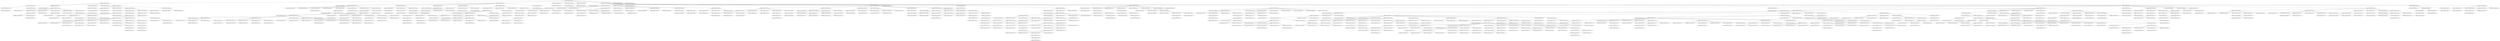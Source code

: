 graph BARABASI_GRAPH_DIJKSTRA{
BARABASI_GRAPH_NODE_627_0 -- BARABASI_GRAPH_NODE_624_4 [weight=18];
BARABASI_GRAPH_NODE_627_0 -- BARABASI_GRAPH_NODE_562_4 [weight=17];
BARABASI_GRAPH_NODE_627_0 -- BARABASI_GRAPH_NODE_621_6 [weight=11];
BARABASI_GRAPH_NODE_627_0 -- BARABASI_GRAPH_NODE_622_5 [weight=15];
BARABASI_GRAPH_NODE_627_0 -- BARABASI_GRAPH_NODE_656_6 [weight=8];
BARABASI_GRAPH_NODE_627_0 -- BARABASI_GRAPH_NODE_646_1 [weight=10];
BARABASI_GRAPH_NODE_627_0 -- BARABASI_GRAPH_NODE_655_5 [weight=8];
BARABASI_GRAPH_NODE_627_0 -- BARABASI_GRAPH_NODE_647_7 [weight=19];
BARABASI_GRAPH_NODE_646_1 -- BARABASI_GRAPH_NODE_637_4 [weight=18];
BARABASI_GRAPH_NODE_646_1 -- BARABASI_GRAPH_NODE_691_4 [weight=17];
BARABASI_GRAPH_NODE_646_1 -- BARABASI_GRAPH_NODE_681_3 [weight=6];
BARABASI_GRAPH_NODE_646_1 -- BARABASI_GRAPH_NODE_675_5 [weight=19];
BARABASI_GRAPH_NODE_646_1 -- BARABASI_GRAPH_NODE_666_2 [weight=9];
BARABASI_GRAPH_NODE_646_1 -- BARABASI_GRAPH_NODE_610_7 [weight=2];
BARABASI_GRAPH_NODE_646_1 -- BARABASI_GRAPH_NODE_595_4 [weight=18];
BARABASI_GRAPH_NODE_646_1 -- BARABASI_GRAPH_NODE_635_3 [weight=6];
BARABASI_GRAPH_NODE_646_1 -- BARABASI_GRAPH_NODE_657_2 [weight=6];
BARABASI_GRAPH_NODE_646_1 -- BARABASI_GRAPH_NODE_788_5 [weight=3];
BARABASI_GRAPH_NODE_646_1 -- BARABASI_GRAPH_NODE_593_5 [weight=2];
BARABASI_GRAPH_NODE_657_2 -- BARABASI_GRAPH_NODE_641_3 [weight=2];
BARABASI_GRAPH_NODE_657_2 -- BARABASI_GRAPH_NODE_665_6 [weight=2];
BARABASI_GRAPH_NODE_657_2 -- BARABASI_GRAPH_NODE_606_3 [weight=17];
BARABASI_GRAPH_NODE_657_2 -- BARABASI_GRAPH_NODE_678_5 [weight=6];
BARABASI_GRAPH_NODE_657_2 -- BARABASI_GRAPH_NODE_659_3 [weight=7];
BARABASI_GRAPH_NODE_657_2 -- BARABASI_GRAPH_NODE_650_5 [weight=9];
BARABASI_GRAPH_NODE_657_2 -- BARABASI_GRAPH_NODE_598_4 [weight=7];
BARABASI_GRAPH_NODE_657_2 -- BARABASI_GRAPH_NODE_565_7 [weight=4];
BARABASI_GRAPH_NODE_657_2 -- BARABASI_GRAPH_NODE_719_3 [weight=3];
BARABASI_GRAPH_NODE_666_2 -- BARABASI_GRAPH_NODE_742_3 [weight=1];
BARABASI_GRAPH_NODE_666_2 -- BARABASI_GRAPH_NODE_680_5 [weight=7];
BARABASI_GRAPH_NODE_666_2 -- BARABASI_GRAPH_NODE_668_4 [weight=5];
BARABASI_GRAPH_NODE_666_2 -- BARABASI_GRAPH_NODE_764_6 [weight=13];
BARABASI_GRAPH_NODE_666_2 -- BARABASI_GRAPH_NODE_486_8 [weight=3];
BARABASI_GRAPH_NODE_666_2 -- BARABASI_GRAPH_NODE_612_3 [weight=2];
BARABASI_GRAPH_NODE_666_2 -- BARABASI_GRAPH_NODE_652_7 [weight=9];
BARABASI_GRAPH_NODE_606_3 -- BARABASI_GRAPH_NODE_607_5 [weight=14];
BARABASI_GRAPH_NODE_606_3 -- BARABASI_GRAPH_NODE_478_5 [weight=7];
BARABASI_GRAPH_NODE_606_3 -- BARABASI_GRAPH_NODE_618_8 [weight=5];
BARABASI_GRAPH_NODE_606_3 -- BARABASI_GRAPH_NODE_701_4 [weight=5];
BARABASI_GRAPH_NODE_606_3 -- BARABASI_GRAPH_NODE_602_6 [weight=10];
BARABASI_GRAPH_NODE_606_3 -- BARABASI_GRAPH_NODE_592_6 [weight=4];
BARABASI_GRAPH_NODE_606_3 -- BARABASI_GRAPH_NODE_587_7 [weight=14];
BARABASI_GRAPH_NODE_606_3 -- BARABASI_GRAPH_NODE_575_5 [weight=16];
BARABASI_GRAPH_NODE_612_3 -- BARABASI_GRAPH_NODE_642_6 [weight=12];
BARABASI_GRAPH_NODE_612_3 -- BARABASI_GRAPH_NODE_629_5 [weight=16];
BARABASI_GRAPH_NODE_612_3 -- BARABASI_GRAPH_NODE_577_5 [weight=1];
BARABASI_GRAPH_NODE_612_3 -- BARABASI_GRAPH_NODE_498_5 [weight=6];
BARABASI_GRAPH_NODE_612_3 -- BARABASI_GRAPH_NODE_611_6 [weight=13];
BARABASI_GRAPH_NODE_635_3 -- BARABASI_GRAPH_NODE_645_5 [weight=15];
BARABASI_GRAPH_NODE_635_3 -- BARABASI_GRAPH_NODE_661_4 [weight=4];
BARABASI_GRAPH_NODE_635_3 -- BARABASI_GRAPH_NODE_626_7 [weight=13];
BARABASI_GRAPH_NODE_635_3 -- BARABASI_GRAPH_NODE_704_7 [weight=5];
BARABASI_GRAPH_NODE_635_3 -- BARABASI_GRAPH_NODE_630_8 [weight=18];
BARABASI_GRAPH_NODE_635_3 -- BARABASI_GRAPH_NODE_601_7 [weight=17];
BARABASI_GRAPH_NODE_635_3 -- BARABASI_GRAPH_NODE_633_4 [weight=7];
BARABASI_GRAPH_NODE_635_3 -- BARABASI_GRAPH_NODE_585_5 [weight=14];
BARABASI_GRAPH_NODE_641_3 -- BARABASI_GRAPH_NODE_693_7 [weight=16];
BARABASI_GRAPH_NODE_641_3 -- BARABASI_GRAPH_NODE_653_4 [weight=8];
BARABASI_GRAPH_NODE_641_3 -- BARABASI_GRAPH_NODE_672_4 [weight=8];
BARABASI_GRAPH_NODE_641_3 -- BARABASI_GRAPH_NODE_643_8 [weight=14];
BARABASI_GRAPH_NODE_641_3 -- BARABASI_GRAPH_NODE_651_7 [weight=16];
BARABASI_GRAPH_NODE_641_3 -- BARABASI_GRAPH_NODE_632_4 [weight=15];
BARABASI_GRAPH_NODE_641_3 -- BARABASI_GRAPH_NODE_636_6 [weight=2];
BARABASI_GRAPH_NODE_641_3 -- BARABASI_GRAPH_NODE_620_6 [weight=5];
BARABASI_GRAPH_NODE_641_3 -- BARABASI_GRAPH_NODE_616_8 [weight=9];
BARABASI_GRAPH_NODE_659_3 -- BARABASI_GRAPH_NODE_697_6 [weight=1];
BARABASI_GRAPH_NODE_659_3 -- BARABASI_GRAPH_NODE_747_5 [weight=6];
BARABASI_GRAPH_NODE_659_3 -- BARABASI_GRAPH_NODE_707_5 [weight=8];
BARABASI_GRAPH_NODE_681_3 -- BARABASI_GRAPH_NODE_791_8 [weight=15];
BARABASI_GRAPH_NODE_681_3 -- BARABASI_GRAPH_NODE_572_6 [weight=14];
BARABASI_GRAPH_NODE_681_3 -- BARABASI_GRAPH_NODE_685_6 [weight=4];
BARABASI_GRAPH_NODE_681_3 -- BARABASI_GRAPH_NODE_673_4 [weight=13];
BARABASI_GRAPH_NODE_681_3 -- BARABASI_GRAPH_NODE_670_5 [weight=15];
BARABASI_GRAPH_NODE_681_3 -- BARABASI_GRAPH_NODE_721_5 [weight=6];
BARABASI_GRAPH_NODE_719_3 -- BARABASI_GRAPH_NODE_729_6 [weight=3];
BARABASI_GRAPH_NODE_719_3 -- BARABASI_GRAPH_NODE_749_5 [weight=8];
BARABASI_GRAPH_NODE_719_3 -- BARABASI_GRAPH_NODE_789_6 [weight=6];
BARABASI_GRAPH_NODE_719_3 -- BARABASI_GRAPH_NODE_730_7 [weight=17];
BARABASI_GRAPH_NODE_719_3 -- BARABASI_GRAPH_NODE_717_7 [weight=11];
BARABASI_GRAPH_NODE_719_3 -- BARABASI_GRAPH_NODE_677_4 [weight=13];
BARABASI_GRAPH_NODE_742_3 -- BARABASI_GRAPH_NODE_750_7 [weight=19];
BARABASI_GRAPH_NODE_742_3 -- BARABASI_GRAPH_NODE_660_5 [weight=3];
BARABASI_GRAPH_NODE_742_3 -- BARABASI_GRAPH_NODE_733_7 [weight=9];
BARABASI_GRAPH_NODE_742_3 -- BARABASI_GRAPH_NODE_731_6 [weight=17];
BARABASI_GRAPH_NODE_742_3 -- BARABASI_GRAPH_NODE_763_9 [weight=7];
BARABASI_GRAPH_NODE_562_4 -- BARABASI_GRAPH_NODE_568_8 [weight=1];
BARABASI_GRAPH_NODE_562_4 -- BARABASI_GRAPH_NODE_506_7 [weight=5];
BARABASI_GRAPH_NODE_562_4 -- BARABASI_GRAPH_NODE_559_5 [weight=9];
BARABASI_GRAPH_NODE_562_4 -- BARABASI_GRAPH_NODE_576_5 [weight=8];
BARABASI_GRAPH_NODE_562_4 -- BARABASI_GRAPH_NODE_608_6 [weight=1];
BARABASI_GRAPH_NODE_562_4 -- BARABASI_GRAPH_NODE_543_6 [weight=10];
BARABASI_GRAPH_NODE_562_4 -- BARABASI_GRAPH_NODE_525_8 [weight=10];
BARABASI_GRAPH_NODE_595_4 -- BARABASI_GRAPH_NODE_604_7 [weight=17];
BARABASI_GRAPH_NODE_595_4 -- BARABASI_GRAPH_NODE_548_5 [weight=6];
BARABASI_GRAPH_NODE_598_4 -- BARABASI_GRAPH_NODE_613_7 [weight=5];
BARABASI_GRAPH_NODE_598_4 -- BARABASI_GRAPH_NODE_599_6 [weight=2];
BARABASI_GRAPH_NODE_624_4 -- BARABASI_GRAPH_NODE_600_5 [weight=17];
BARABASI_GRAPH_NODE_624_4 -- BARABASI_GRAPH_NODE_671_5 [weight=8];
BARABASI_GRAPH_NODE_624_4 -- BARABASI_GRAPH_NODE_664_5 [weight=16];
BARABASI_GRAPH_NODE_624_4 -- BARABASI_GRAPH_NODE_458_6 [weight=7];
BARABASI_GRAPH_NODE_624_4 -- BARABASI_GRAPH_NODE_619_5 [weight=18];
BARABASI_GRAPH_NODE_653_4 -- BARABASI_GRAPH_NODE_726_5 [weight=11];
BARABASI_GRAPH_NODE_653_4 -- BARABASI_GRAPH_NODE_597_5 [weight=17];
BARABASI_GRAPH_NODE_653_4 -- BARABASI_GRAPH_NODE_617_7 [weight=7];
BARABASI_GRAPH_NODE_653_4 -- BARABASI_GRAPH_NODE_667_6 [weight=3];
BARABASI_GRAPH_NODE_661_4 -- BARABASI_GRAPH_NODE_634_5 [weight=7];
BARABASI_GRAPH_NODE_661_4 -- BARABASI_GRAPH_NODE_689_6 [weight=16];
BARABASI_GRAPH_NODE_668_4 -- BARABASI_GRAPH_NODE_694_6 [weight=9];
BARABASI_GRAPH_NODE_668_4 -- BARABASI_GRAPH_NODE_679_6 [weight=5];
BARABASI_GRAPH_NODE_668_4 -- BARABASI_GRAPH_NODE_688_5 [weight=5];
BARABASI_GRAPH_NODE_672_4 -- BARABASI_GRAPH_NODE_736_5 [weight=18];
BARABASI_GRAPH_NODE_672_4 -- BARABASI_GRAPH_NODE_573_7 [weight=16];
BARABASI_GRAPH_NODE_672_4 -- BARABASI_GRAPH_NODE_740_8 [weight=7];
BARABASI_GRAPH_NODE_673_4 -- BARABASI_GRAPH_NODE_687_8 [weight=1];
BARABASI_GRAPH_NODE_673_4 -- BARABASI_GRAPH_NODE_841_10 [weight=18];
BARABASI_GRAPH_NODE_673_4 -- BARABASI_GRAPH_NODE_759_7 [weight=19];
BARABASI_GRAPH_NODE_677_4 -- BARABASI_GRAPH_NODE_700_6 [weight=12];
BARABASI_GRAPH_NODE_677_4 -- BARABASI_GRAPH_NODE_644_7 [weight=9];
BARABASI_GRAPH_NODE_677_4 -- BARABASI_GRAPH_NODE_703_5 [weight=17];
BARABASI_GRAPH_NODE_677_4 -- BARABASI_GRAPH_NODE_692_7 [weight=14];
BARABASI_GRAPH_NODE_691_4 -- BARABASI_GRAPH_NODE_695_6 [weight=18];
BARABASI_GRAPH_NODE_691_4 -- BARABASI_GRAPH_NODE_649_5 [weight=1];
BARABASI_GRAPH_NODE_691_4 -- BARABASI_GRAPH_NODE_674_6 [weight=11];
BARABASI_GRAPH_NODE_701_4 -- BARABASI_GRAPH_NODE_741_5 [weight=4];
BARABASI_GRAPH_NODE_701_4 -- BARABASI_GRAPH_NODE_806_8 [weight=9];
BARABASI_GRAPH_NODE_701_4 -- BARABASI_GRAPH_NODE_787_6 [weight=16];
BARABASI_GRAPH_NODE_478_5 -- BARABASI_GRAPH_NODE_479_6 [weight=9];
BARABASI_GRAPH_NODE_478_5 -- BARABASI_GRAPH_NODE_488_6 [weight=19];
BARABASI_GRAPH_NODE_478_5 -- BARABASI_GRAPH_NODE_625_7 [weight=11];
BARABASI_GRAPH_NODE_478_5 -- BARABASI_GRAPH_NODE_430_11 [weight=19];
BARABASI_GRAPH_NODE_478_5 -- BARABASI_GRAPH_NODE_367_9 [weight=5];
BARABASI_GRAPH_NODE_478_5 -- BARABASI_GRAPH_NODE_465_6 [weight=4];
BARABASI_GRAPH_NODE_498_5 -- BARABASI_GRAPH_NODE_504_7 [weight=10];
BARABASI_GRAPH_NODE_498_5 -- BARABASI_GRAPH_NODE_434_10 [weight=13];
BARABASI_GRAPH_NODE_498_5 -- BARABASI_GRAPH_NODE_484_10 [weight=11];
BARABASI_GRAPH_NODE_548_5 -- BARABASI_GRAPH_NODE_477_6 [weight=10];
BARABASI_GRAPH_NODE_548_5 -- BARABASI_GRAPH_NODE_541_8 [weight=7];
BARABASI_GRAPH_NODE_548_5 -- BARABASI_GRAPH_NODE_569_8 [weight=11];
BARABASI_GRAPH_NODE_559_5 -- BARABASI_GRAPH_NODE_571_6 [weight=9];
BARABASI_GRAPH_NODE_559_5 -- BARABASI_GRAPH_NODE_552_7 [weight=18];
BARABASI_GRAPH_NODE_559_5 -- BARABASI_GRAPH_NODE_482_8 [weight=3];
BARABASI_GRAPH_NODE_575_5 -- BARABASI_GRAPH_NODE_496_9 [weight=11];
BARABASI_GRAPH_NODE_575_5 -- BARABASI_GRAPH_NODE_584_6 [weight=7];
BARABASI_GRAPH_NODE_575_5 -- BARABASI_GRAPH_NODE_554_7 [weight=17];
BARABASI_GRAPH_NODE_575_5 -- BARABASI_GRAPH_NODE_469_8 [weight=10];
BARABASI_GRAPH_NODE_575_5 -- BARABASI_GRAPH_NODE_536_7 [weight=18];
BARABASI_GRAPH_NODE_575_5 -- BARABASI_GRAPH_NODE_515_6 [weight=12];
BARABASI_GRAPH_NODE_576_5 -- BARABASI_GRAPH_NODE_570_6 [weight=5];
BARABASI_GRAPH_NODE_576_5 -- BARABASI_GRAPH_NODE_529_7 [weight=14];
BARABASI_GRAPH_NODE_577_5 -- BARABASI_GRAPH_NODE_574_6 [weight=18];
BARABASI_GRAPH_NODE_585_5 -- BARABASI_GRAPH_NODE_640_6 [weight=4];
BARABASI_GRAPH_NODE_585_5 -- BARABASI_GRAPH_NODE_580_9 [weight=3];
BARABASI_GRAPH_NODE_585_5 -- BARABASI_GRAPH_NODE_605_6 [weight=4];
BARABASI_GRAPH_NODE_593_5 -- BARABASI_GRAPH_NODE_538_7 [weight=9];
BARABASI_GRAPH_NODE_593_5 -- BARABASI_GRAPH_NODE_519_6 [weight=2];
BARABASI_GRAPH_NODE_593_5 -- BARABASI_GRAPH_NODE_662_6 [weight=3];
BARABASI_GRAPH_NODE_593_5 -- BARABASI_GRAPH_NODE_609_6 [weight=14];
BARABASI_GRAPH_NODE_597_5 -- BARABASI_GRAPH_NODE_594_7 [weight=18];
BARABASI_GRAPH_NODE_600_5 -- BARABASI_GRAPH_NODE_514_8 [weight=7];
BARABASI_GRAPH_NODE_600_5 -- BARABASI_GRAPH_NODE_615_7 [weight=11];
BARABASI_GRAPH_NODE_607_5 -- BARABASI_GRAPH_NODE_698_6 [weight=14];
BARABASI_GRAPH_NODE_619_5 -- BARABASI_GRAPH_NODE_588_6 [weight=1];
BARABASI_GRAPH_NODE_622_5 -- BARABASI_GRAPH_NODE_631_6 [weight=10];
BARABASI_GRAPH_NODE_622_5 -- BARABASI_GRAPH_NODE_623_6 [weight=12];
BARABASI_GRAPH_NODE_629_5 -- BARABASI_GRAPH_NODE_628_6 [weight=14];
BARABASI_GRAPH_NODE_629_5 -- BARABASI_GRAPH_NODE_591_6 [weight=1];
BARABASI_GRAPH_NODE_634_5 -- BARABASI_GRAPH_NODE_557_6 [weight=15];
BARABASI_GRAPH_NODE_634_5 -- BARABASI_GRAPH_NODE_758_6 [weight=12];
BARABASI_GRAPH_NODE_645_5 -- BARABASI_GRAPH_NODE_516_10 [weight=13];
BARABASI_GRAPH_NODE_649_5 -- BARABASI_GRAPH_NODE_638_6 [weight=12];
BARABASI_GRAPH_NODE_650_5 -- BARABASI_GRAPH_NODE_663_7 [weight=13];
BARABASI_GRAPH_NODE_660_5 -- BARABASI_GRAPH_NODE_696_7 [weight=12];
BARABASI_GRAPH_NODE_660_5 -- BARABASI_GRAPH_NODE_658_6 [weight=3];
BARABASI_GRAPH_NODE_664_5 -- BARABASI_GRAPH_NODE_669_10 [weight=9];
BARABASI_GRAPH_NODE_670_5 -- BARABASI_GRAPH_NODE_705_6 [weight=9];
BARABASI_GRAPH_NODE_670_5 -- BARABASI_GRAPH_NODE_578_7 [weight=8];
BARABASI_GRAPH_NODE_671_5 -- BARABASI_GRAPH_NODE_596_7 [weight=14];
BARABASI_GRAPH_NODE_671_5 -- BARABASI_GRAPH_NODE_775_6 [weight=7];
BARABASI_GRAPH_NODE_678_5 -- BARABASI_GRAPH_NODE_781_8 [weight=11];
BARABASI_GRAPH_NODE_680_5 -- BARABASI_GRAPH_NODE_708_6 [weight=12];
BARABASI_GRAPH_NODE_680_5 -- BARABASI_GRAPH_NODE_845_6 [weight=8];
BARABASI_GRAPH_NODE_680_5 -- BARABASI_GRAPH_NODE_720_6 [weight=16];
BARABASI_GRAPH_NODE_680_5 -- BARABASI_GRAPH_NODE_676_6 [weight=16];
BARABASI_GRAPH_NODE_688_5 -- BARABASI_GRAPH_NODE_770_6 [weight=15];
BARABASI_GRAPH_NODE_688_5 -- BARABASI_GRAPH_NODE_683_7 [weight=11];
BARABASI_GRAPH_NODE_703_5 -- BARABASI_GRAPH_NODE_555_8 [weight=9];
BARABASI_GRAPH_NODE_703_5 -- BARABASI_GRAPH_NODE_682_6 [weight=2];
BARABASI_GRAPH_NODE_703_5 -- BARABASI_GRAPH_NODE_718_7 [weight=8];
BARABASI_GRAPH_NODE_703_5 -- BARABASI_GRAPH_NODE_745_6 [weight=10];
BARABASI_GRAPH_NODE_707_5 -- BARABASI_GRAPH_NODE_711_6 [weight=5];
BARABASI_GRAPH_NODE_707_5 -- BARABASI_GRAPH_NODE_716_6 [weight=18];
BARABASI_GRAPH_NODE_707_5 -- BARABASI_GRAPH_NODE_702_7 [weight=3];
BARABASI_GRAPH_NODE_721_5 -- BARABASI_GRAPH_NODE_725_7 [weight=11];
BARABASI_GRAPH_NODE_721_5 -- BARABASI_GRAPH_NODE_755_9 [weight=4];
BARABASI_GRAPH_NODE_721_5 -- BARABASI_GRAPH_NODE_654_7 [weight=18];
BARABASI_GRAPH_NODE_736_5 -- BARABASI_GRAPH_NODE_714_6 [weight=15];
BARABASI_GRAPH_NODE_736_5 -- BARABASI_GRAPH_NODE_727_7 [weight=6];
BARABASI_GRAPH_NODE_736_5 -- BARABASI_GRAPH_NODE_766_8 [weight=5];
BARABASI_GRAPH_NODE_741_5 -- BARABASI_GRAPH_NODE_744_7 [weight=18];
BARABASI_GRAPH_NODE_741_5 -- BARABASI_GRAPH_NODE_751_6 [weight=9];
BARABASI_GRAPH_NODE_747_5 -- BARABASI_GRAPH_NODE_754_8 [weight=16];
BARABASI_GRAPH_NODE_749_5 -- BARABASI_GRAPH_NODE_752_7 [weight=10];
BARABASI_GRAPH_NODE_749_5 -- BARABASI_GRAPH_NODE_756_6 [weight=14];
BARABASI_GRAPH_NODE_749_5 -- BARABASI_GRAPH_NODE_811_7 [weight=17];
BARABASI_GRAPH_NODE_749_5 -- BARABASI_GRAPH_NODE_743_8 [weight=14];
BARABASI_GRAPH_NODE_749_5 -- BARABASI_GRAPH_NODE_753_6 [weight=5];
BARABASI_GRAPH_NODE_749_5 -- BARABASI_GRAPH_NODE_795_11 [weight=18];
BARABASI_GRAPH_NODE_788_5 -- BARABASI_GRAPH_NODE_792_7 [weight=14];
BARABASI_GRAPH_NODE_788_5 -- BARABASI_GRAPH_NODE_809_6 [weight=15];
BARABASI_GRAPH_NODE_788_5 -- BARABASI_GRAPH_NODE_829_8 [weight=1];
BARABASI_GRAPH_NODE_458_6 -- BARABASI_GRAPH_NODE_539_7 [weight=15];
BARABASI_GRAPH_NODE_458_6 -- BARABASI_GRAPH_NODE_443_9 [weight=2];
BARABASI_GRAPH_NODE_458_6 -- BARABASI_GRAPH_NODE_475_8 [weight=11];
BARABASI_GRAPH_NODE_465_6 -- BARABASI_GRAPH_NODE_474_7 [weight=17];
BARABASI_GRAPH_NODE_465_6 -- BARABASI_GRAPH_NODE_445_8 [weight=8];
BARABASI_GRAPH_NODE_465_6 -- BARABASI_GRAPH_NODE_438_8 [weight=19];
BARABASI_GRAPH_NODE_465_6 -- BARABASI_GRAPH_NODE_450_8 [weight=8];
BARABASI_GRAPH_NODE_477_6 -- BARABASI_GRAPH_NODE_394_10 [weight=12];
BARABASI_GRAPH_NODE_477_6 -- BARABASI_GRAPH_NODE_461_7 [weight=9];
BARABASI_GRAPH_NODE_479_6 -- BARABASI_GRAPH_NODE_463_8 [weight=14];
BARABASI_GRAPH_NODE_479_6 -- BARABASI_GRAPH_NODE_510_7 [weight=15];
BARABASI_GRAPH_NODE_479_6 -- BARABASI_GRAPH_NODE_495_8 [weight=19];
BARABASI_GRAPH_NODE_488_6 -- BARABASI_GRAPH_NODE_421_7 [weight=9];
BARABASI_GRAPH_NODE_488_6 -- BARABASI_GRAPH_NODE_385_9 [weight=18];
BARABASI_GRAPH_NODE_488_6 -- BARABASI_GRAPH_NODE_493_7 [weight=14];
BARABASI_GRAPH_NODE_515_6 -- BARABASI_GRAPH_NODE_508_8 [weight=14];
BARABASI_GRAPH_NODE_515_6 -- BARABASI_GRAPH_NODE_513_7 [weight=13];
BARABASI_GRAPH_NODE_519_6 -- BARABASI_GRAPH_NODE_425_11 [weight=8];
BARABASI_GRAPH_NODE_519_6 -- BARABASI_GRAPH_NODE_517_9 [weight=5];
BARABASI_GRAPH_NODE_543_6 -- BARABASI_GRAPH_NODE_348_10 [weight=10];
BARABASI_GRAPH_NODE_543_6 -- BARABASI_GRAPH_NODE_535_7 [weight=18];
BARABASI_GRAPH_NODE_543_6 -- BARABASI_GRAPH_NODE_509_8 [weight=5];
BARABASI_GRAPH_NODE_543_6 -- BARABASI_GRAPH_NODE_284_13 [weight=11];
BARABASI_GRAPH_NODE_557_6 -- BARABASI_GRAPH_NODE_553_7 [weight=5];
BARABASI_GRAPH_NODE_570_6 -- BARABASI_GRAPH_NODE_542_8 [weight=13];
BARABASI_GRAPH_NODE_570_6 -- BARABASI_GRAPH_NODE_567_7 [weight=3];
BARABASI_GRAPH_NODE_570_6 -- BARABASI_GRAPH_NODE_545_8 [weight=10];
BARABASI_GRAPH_NODE_570_6 -- BARABASI_GRAPH_NODE_546_7 [weight=1];
BARABASI_GRAPH_NODE_571_6 -- BARABASI_GRAPH_NODE_563_8 [weight=13];
BARABASI_GRAPH_NODE_571_6 -- BARABASI_GRAPH_NODE_561_7 [weight=13];
BARABASI_GRAPH_NODE_574_6 -- BARABASI_GRAPH_NODE_549_8 [weight=17];
BARABASI_GRAPH_NODE_588_6 -- BARABASI_GRAPH_NODE_589_8 [weight=10];
BARABASI_GRAPH_NODE_588_6 -- BARABASI_GRAPH_NODE_603_7 [weight=10];
BARABASI_GRAPH_NODE_591_6 -- BARABASI_GRAPH_NODE_590_9 [weight=5];
BARABASI_GRAPH_NODE_599_6 -- BARABASI_GRAPH_NODE_551_7 [weight=8];
BARABASI_GRAPH_NODE_602_6 -- BARABASI_GRAPH_NODE_639_7 [weight=2];
BARABASI_GRAPH_NODE_605_6 -- BARABASI_GRAPH_NODE_583_8 [weight=15];
BARABASI_GRAPH_NODE_605_6 -- BARABASI_GRAPH_NODE_648_8 [weight=10];
BARABASI_GRAPH_NODE_605_6 -- BARABASI_GRAPH_NODE_550_7 [weight=1];
BARABASI_GRAPH_NODE_605_6 -- BARABASI_GRAPH_NODE_556_7 [weight=8];
BARABASI_GRAPH_NODE_608_6 -- BARABASI_GRAPH_NODE_527_7 [weight=6];
BARABASI_GRAPH_NODE_608_6 -- BARABASI_GRAPH_NODE_586_10 [weight=6];
BARABASI_GRAPH_NODE_608_6 -- BARABASI_GRAPH_NODE_524_7 [weight=1];
BARABASI_GRAPH_NODE_611_6 -- BARABASI_GRAPH_NODE_533_7 [weight=9];
BARABASI_GRAPH_NODE_621_6 -- BARABASI_GRAPH_NODE_579_10 [weight=17];
BARABASI_GRAPH_NODE_638_6 -- BARABASI_GRAPH_NODE_738_7 [weight=6];
BARABASI_GRAPH_NODE_638_6 -- BARABASI_GRAPH_NODE_713_7 [weight=3];
BARABASI_GRAPH_NODE_665_6 -- BARABASI_GRAPH_NODE_581_7 [weight=11];
BARABASI_GRAPH_NODE_674_6 -- BARABASI_GRAPH_NODE_684_7 [weight=12];
BARABASI_GRAPH_NODE_676_6 -- BARABASI_GRAPH_NODE_686_7 [weight=9];
BARABASI_GRAPH_NODE_679_6 -- BARABASI_GRAPH_NODE_709_8 [weight=14];
BARABASI_GRAPH_NODE_685_6 -- BARABASI_GRAPH_NODE_757_9 [weight=12];
BARABASI_GRAPH_NODE_685_6 -- BARABASI_GRAPH_NODE_737_9 [weight=16];
BARABASI_GRAPH_NODE_689_6 -- BARABASI_GRAPH_NODE_769_7 [weight=4];
BARABASI_GRAPH_NODE_689_6 -- BARABASI_GRAPH_NODE_710_7 [weight=18];
BARABASI_GRAPH_NODE_695_6 -- BARABASI_GRAPH_NODE_690_7 [weight=10];
BARABASI_GRAPH_NODE_695_6 -- BARABASI_GRAPH_NODE_767_8 [weight=7];
BARABASI_GRAPH_NODE_711_6 -- BARABASI_GRAPH_NODE_706_7 [weight=14];
BARABASI_GRAPH_NODE_714_6 -- BARABASI_GRAPH_NODE_732_7 [weight=18];
BARABASI_GRAPH_NODE_716_6 -- BARABASI_GRAPH_NODE_804_7 [weight=1];
BARABASI_GRAPH_NODE_729_6 -- BARABASI_GRAPH_NODE_724_7 [weight=19];
BARABASI_GRAPH_NODE_729_6 -- BARABASI_GRAPH_NODE_746_7 [weight=5];
BARABASI_GRAPH_NODE_729_6 -- BARABASI_GRAPH_NODE_734_8 [weight=19];
BARABASI_GRAPH_NODE_729_6 -- BARABASI_GRAPH_NODE_880_7 [weight=3];
BARABASI_GRAPH_NODE_729_6 -- BARABASI_GRAPH_NODE_748_7 [weight=15];
BARABASI_GRAPH_NODE_731_6 -- BARABASI_GRAPH_NODE_779_7 [weight=19];
BARABASI_GRAPH_NODE_751_6 -- BARABASI_GRAPH_NODE_768_7 [weight=16];
BARABASI_GRAPH_NODE_751_6 -- BARABASI_GRAPH_NODE_844_7 [weight=9];
BARABASI_GRAPH_NODE_751_6 -- BARABASI_GRAPH_NODE_735_9 [weight=14];
BARABASI_GRAPH_NODE_753_6 -- BARABASI_GRAPH_NODE_776_8 [weight=5];
BARABASI_GRAPH_NODE_764_6 -- BARABASI_GRAPH_NODE_825_10 [weight=4];
BARABASI_GRAPH_NODE_764_6 -- BARABASI_GRAPH_NODE_728_7 [weight=5];
BARABASI_GRAPH_NODE_775_6 -- BARABASI_GRAPH_NODE_712_7 [weight=15];
BARABASI_GRAPH_NODE_775_6 -- BARABASI_GRAPH_NODE_805_8 [weight=9];
BARABASI_GRAPH_NODE_775_6 -- BARABASI_GRAPH_NODE_794_7 [weight=10];
BARABASI_GRAPH_NODE_775_6 -- BARABASI_GRAPH_NODE_798_10 [weight=10];
BARABASI_GRAPH_NODE_775_6 -- BARABASI_GRAPH_NODE_801_8 [weight=11];
BARABASI_GRAPH_NODE_775_6 -- BARABASI_GRAPH_NODE_760_10 [weight=10];
BARABASI_GRAPH_NODE_787_6 -- BARABASI_GRAPH_NODE_796_9 [weight=6];
BARABASI_GRAPH_NODE_787_6 -- BARABASI_GRAPH_NODE_761_10 [weight=14];
BARABASI_GRAPH_NODE_787_6 -- BARABASI_GRAPH_NODE_782_7 [weight=8];
BARABASI_GRAPH_NODE_787_6 -- BARABASI_GRAPH_NODE_784_8 [weight=13];
BARABASI_GRAPH_NODE_787_6 -- BARABASI_GRAPH_NODE_544_7 [weight=1];
BARABASI_GRAPH_NODE_789_6 -- BARABASI_GRAPH_NODE_799_7 [weight=3];
BARABASI_GRAPH_NODE_789_6 -- BARABASI_GRAPH_NODE_739_7 [weight=12];
BARABASI_GRAPH_NODE_809_6 -- BARABASI_GRAPH_NODE_822_7 [weight=15];
BARABASI_GRAPH_NODE_809_6 -- BARABASI_GRAPH_NODE_826_10 [weight=17];
BARABASI_GRAPH_NODE_845_6 -- BARABASI_GRAPH_NODE_834_8 [weight=6];
BARABASI_GRAPH_NODE_845_6 -- BARABASI_GRAPH_NODE_846_8 [weight=15];
BARABASI_GRAPH_NODE_845_6 -- BARABASI_GRAPH_NODE_852_10 [weight=14];
BARABASI_GRAPH_NODE_845_6 -- BARABASI_GRAPH_NODE_856_10 [weight=5];
BARABASI_GRAPH_NODE_845_6 -- BARABASI_GRAPH_NODE_849_8 [weight=17];
BARABASI_GRAPH_NODE_421_7 -- BARABASI_GRAPH_NODE_490_9 [weight=9];
BARABASI_GRAPH_NODE_421_7 -- BARABASI_GRAPH_NODE_371_9 [weight=13];
BARABASI_GRAPH_NODE_421_7 -- BARABASI_GRAPH_NODE_294_12 [weight=10];
BARABASI_GRAPH_NODE_421_7 -- BARABASI_GRAPH_NODE_406_9 [weight=3];
BARABASI_GRAPH_NODE_421_7 -- BARABASI_GRAPH_NODE_396_8 [weight=17];
BARABASI_GRAPH_NODE_421_7 -- BARABASI_GRAPH_NODE_415_9 [weight=15];
BARABASI_GRAPH_NODE_421_7 -- BARABASI_GRAPH_NODE_419_8 [weight=2];
BARABASI_GRAPH_NODE_421_7 -- BARABASI_GRAPH_NODE_427_8 [weight=3];
BARABASI_GRAPH_NODE_421_7 -- BARABASI_GRAPH_NODE_424_9 [weight=3];
BARABASI_GRAPH_NODE_421_7 -- BARABASI_GRAPH_NODE_454_8 [weight=13];
BARABASI_GRAPH_NODE_461_7 -- BARABASI_GRAPH_NODE_358_8 [weight=7];
BARABASI_GRAPH_NODE_461_7 -- BARABASI_GRAPH_NODE_388_9 [weight=14];
BARABASI_GRAPH_NODE_461_7 -- BARABASI_GRAPH_NODE_464_11 [weight=1];
BARABASI_GRAPH_NODE_461_7 -- BARABASI_GRAPH_NODE_455_12 [weight=7];
BARABASI_GRAPH_NODE_461_7 -- BARABASI_GRAPH_NODE_435_12 [weight=18];
BARABASI_GRAPH_NODE_461_7 -- BARABASI_GRAPH_NODE_467_10 [weight=3];
BARABASI_GRAPH_NODE_474_7 -- BARABASI_GRAPH_NODE_472_9 [weight=4];
BARABASI_GRAPH_NODE_474_7 -- BARABASI_GRAPH_NODE_481_10 [weight=9];
BARABASI_GRAPH_NODE_493_7 -- BARABASI_GRAPH_NODE_491_8 [weight=5];
BARABASI_GRAPH_NODE_493_7 -- BARABASI_GRAPH_NODE_487_9 [weight=11];
BARABASI_GRAPH_NODE_504_7 -- BARABASI_GRAPH_NODE_494_9 [weight=12];
BARABASI_GRAPH_NODE_504_7 -- BARABASI_GRAPH_NODE_614_8 [weight=15];
BARABASI_GRAPH_NODE_504_7 -- BARABASI_GRAPH_NODE_401_12 [weight=3];
BARABASI_GRAPH_NODE_504_7 -- BARABASI_GRAPH_NODE_426_11 [weight=10];
BARABASI_GRAPH_NODE_506_7 -- BARABASI_GRAPH_NODE_522_11 [weight=1];
BARABASI_GRAPH_NODE_506_7 -- BARABASI_GRAPH_NODE_512_8 [weight=15];
BARABASI_GRAPH_NODE_506_7 -- BARABASI_GRAPH_NODE_489_9 [weight=6];
BARABASI_GRAPH_NODE_506_7 -- BARABASI_GRAPH_NODE_483_10 [weight=6];
BARABASI_GRAPH_NODE_506_7 -- BARABASI_GRAPH_NODE_456_8 [weight=15];
BARABASI_GRAPH_NODE_506_7 -- BARABASI_GRAPH_NODE_505_8 [weight=17];
BARABASI_GRAPH_NODE_506_7 -- BARABASI_GRAPH_NODE_518_8 [weight=7];
BARABASI_GRAPH_NODE_506_7 -- BARABASI_GRAPH_NODE_507_8 [weight=17];
BARABASI_GRAPH_NODE_510_7 -- BARABASI_GRAPH_NODE_526_8 [weight=15];
BARABASI_GRAPH_NODE_513_7 -- BARABASI_GRAPH_NODE_459_10 [weight=17];
BARABASI_GRAPH_NODE_513_7 -- BARABASI_GRAPH_NODE_502_9 [weight=13];
BARABASI_GRAPH_NODE_524_7 -- BARABASI_GRAPH_NODE_537_9 [weight=15];
BARABASI_GRAPH_NODE_533_7 -- BARABASI_GRAPH_NODE_453_9 [weight=17];
BARABASI_GRAPH_NODE_536_7 -- BARABASI_GRAPH_NODE_534_8 [weight=13];
BARABASI_GRAPH_NODE_536_7 -- BARABASI_GRAPH_NODE_511_8 [weight=11];
BARABASI_GRAPH_NODE_538_7 -- BARABASI_GRAPH_NODE_492_9 [weight=17];
BARABASI_GRAPH_NODE_539_7 -- BARABASI_GRAPH_NODE_503_8 [weight=6];
BARABASI_GRAPH_NODE_539_7 -- BARABASI_GRAPH_NODE_528_8 [weight=7];
BARABASI_GRAPH_NODE_544_7 -- BARABASI_GRAPH_NODE_520_8 [weight=9];
BARABASI_GRAPH_NODE_550_7 -- BARABASI_GRAPH_NODE_532_9 [weight=8];
BARABASI_GRAPH_NODE_553_7 -- BARABASI_GRAPH_NODE_564_10 [weight=18];
BARABASI_GRAPH_NODE_554_7 -- BARABASI_GRAPH_NODE_500_8 [weight=8];
BARABASI_GRAPH_NODE_556_7 -- BARABASI_GRAPH_NODE_560_9 [weight=2];
BARABASI_GRAPH_NODE_561_7 -- BARABASI_GRAPH_NODE_547_8 [weight=9];
BARABASI_GRAPH_NODE_567_7 -- BARABASI_GRAPH_NODE_540_8 [weight=7];
BARABASI_GRAPH_NODE_578_7 -- BARABASI_GRAPH_NODE_582_8 [weight=6];
BARABASI_GRAPH_NODE_587_7 -- BARABASI_GRAPH_NODE_558_8 [weight=18];
BARABASI_GRAPH_NODE_594_7 -- BARABASI_GRAPH_NODE_566_8 [weight=15];
BARABASI_GRAPH_NODE_684_7 -- BARABASI_GRAPH_NODE_715_8 [weight=9];
BARABASI_GRAPH_NODE_696_7 -- BARABASI_GRAPH_NODE_699_8 [weight=2];
BARABASI_GRAPH_NODE_718_7 -- BARABASI_GRAPH_NODE_773_10 [weight=15];
BARABASI_GRAPH_NODE_725_7 -- BARABASI_GRAPH_NODE_722_9 [weight=9];
BARABASI_GRAPH_NODE_725_7 -- BARABASI_GRAPH_NODE_814_9 [weight=4];
BARABASI_GRAPH_NODE_727_7 -- BARABASI_GRAPH_NODE_780_10 [weight=5];
BARABASI_GRAPH_NODE_732_7 -- BARABASI_GRAPH_NODE_783_9 [weight=8];
BARABASI_GRAPH_NODE_732_7 -- BARABASI_GRAPH_NODE_847_9 [weight=15];
BARABASI_GRAPH_NODE_733_7 -- BARABASI_GRAPH_NODE_873_8 [weight=13];
BARABASI_GRAPH_NODE_739_7 -- BARABASI_GRAPH_NODE_810_9 [weight=4];
BARABASI_GRAPH_NODE_739_7 -- BARABASI_GRAPH_NODE_807_10 [weight=7];
BARABASI_GRAPH_NODE_750_7 -- BARABASI_GRAPH_NODE_772_8 [weight=18];
BARABASI_GRAPH_NODE_750_7 -- BARABASI_GRAPH_NODE_793_8 [weight=10];
BARABASI_GRAPH_NODE_768_7 -- BARABASI_GRAPH_NODE_774_9 [weight=16];
BARABASI_GRAPH_NODE_768_7 -- BARABASI_GRAPH_NODE_886_14 [weight=18];
BARABASI_GRAPH_NODE_769_7 -- BARABASI_GRAPH_NODE_816_8 [weight=4];
BARABASI_GRAPH_NODE_769_7 -- BARABASI_GRAPH_NODE_765_8 [weight=7];
BARABASI_GRAPH_NODE_779_7 -- BARABASI_GRAPH_NODE_771_9 [weight=12];
BARABASI_GRAPH_NODE_794_7 -- BARABASI_GRAPH_NODE_813_8 [weight=15];
BARABASI_GRAPH_NODE_794_7 -- BARABASI_GRAPH_NODE_824_9 [weight=14];
BARABASI_GRAPH_NODE_799_7 -- BARABASI_GRAPH_NODE_819_9 [weight=1];
BARABASI_GRAPH_NODE_804_7 -- BARABASI_GRAPH_NODE_797_9 [weight=2];
BARABASI_GRAPH_NODE_804_7 -- BARABASI_GRAPH_NODE_812_8 [weight=9];
BARABASI_GRAPH_NODE_811_7 -- BARABASI_GRAPH_NODE_868_12 [weight=9];
BARABASI_GRAPH_NODE_811_7 -- BARABASI_GRAPH_NODE_790_11 [weight=18];
BARABASI_GRAPH_NODE_822_7 -- BARABASI_GRAPH_NODE_860_9 [weight=7];
BARABASI_GRAPH_NODE_844_7 -- BARABASI_GRAPH_NODE_878_9 [weight=16];
BARABASI_GRAPH_NODE_844_7 -- BARABASI_GRAPH_NODE_848_8 [weight=14];
BARABASI_GRAPH_NODE_844_7 -- BARABASI_GRAPH_NODE_838_8 [weight=6];
BARABASI_GRAPH_NODE_844_7 -- BARABASI_GRAPH_NODE_867_8 [weight=18];
BARABASI_GRAPH_NODE_880_7 -- BARABASI_GRAPH_NODE_890_8 [weight=9];
BARABASI_GRAPH_NODE_880_7 -- BARABASI_GRAPH_NODE_837_8 [weight=19];
BARABASI_GRAPH_NODE_358_8 -- BARABASI_GRAPH_NODE_338_9 [weight=4];
BARABASI_GRAPH_NODE_358_8 -- BARABASI_GRAPH_NODE_400_11 [weight=19];
BARABASI_GRAPH_NODE_358_8 -- BARABASI_GRAPH_NODE_321_14 [weight=5];
BARABASI_GRAPH_NODE_358_8 -- BARABASI_GRAPH_NODE_360_9 [weight=16];
BARABASI_GRAPH_NODE_396_8 -- BARABASI_GRAPH_NODE_389_10 [weight=16];
BARABASI_GRAPH_NODE_396_8 -- BARABASI_GRAPH_NODE_355_9 [weight=4];
BARABASI_GRAPH_NODE_396_8 -- BARABASI_GRAPH_NODE_437_11 [weight=14];
BARABASI_GRAPH_NODE_396_8 -- BARABASI_GRAPH_NODE_369_12 [weight=15];
BARABASI_GRAPH_NODE_419_8 -- BARABASI_GRAPH_NODE_449_11 [weight=2];
BARABASI_GRAPH_NODE_419_8 -- BARABASI_GRAPH_NODE_350_11 [weight=11];
BARABASI_GRAPH_NODE_419_8 -- BARABASI_GRAPH_NODE_446_11 [weight=1];
BARABASI_GRAPH_NODE_427_8 -- BARABASI_GRAPH_NODE_440_10 [weight=15];
BARABASI_GRAPH_NODE_427_8 -- BARABASI_GRAPH_NODE_411_10 [weight=3];
BARABASI_GRAPH_NODE_427_8 -- BARABASI_GRAPH_NODE_405_10 [weight=14];
BARABASI_GRAPH_NODE_427_8 -- BARABASI_GRAPH_NODE_417_9 [weight=16];
BARABASI_GRAPH_NODE_427_8 -- BARABASI_GRAPH_NODE_433_10 [weight=3];
BARABASI_GRAPH_NODE_438_8 -- BARABASI_GRAPH_NODE_370_12 [weight=7];
BARABASI_GRAPH_NODE_438_8 -- BARABASI_GRAPH_NODE_413_10 [weight=7];
BARABASI_GRAPH_NODE_438_8 -- BARABASI_GRAPH_NODE_381_13 [weight=16];
BARABASI_GRAPH_NODE_445_8 -- BARABASI_GRAPH_NODE_402_11 [weight=4];
BARABASI_GRAPH_NODE_445_8 -- BARABASI_GRAPH_NODE_485_11 [weight=18];
BARABASI_GRAPH_NODE_450_8 -- BARABASI_GRAPH_NODE_480_9 [weight=13];
BARABASI_GRAPH_NODE_454_8 -- BARABASI_GRAPH_NODE_403_11 [weight=6];
BARABASI_GRAPH_NODE_454_8 -- BARABASI_GRAPH_NODE_523_9 [weight=18];
BARABASI_GRAPH_NODE_456_8 -- BARABASI_GRAPH_NODE_362_10 [weight=13];
BARABASI_GRAPH_NODE_463_8 -- BARABASI_GRAPH_NODE_462_9 [weight=5];
BARABASI_GRAPH_NODE_463_8 -- BARABASI_GRAPH_NODE_409_9 [weight=15];
BARABASI_GRAPH_NODE_463_8 -- BARABASI_GRAPH_NODE_432_11 [weight=11];
BARABASI_GRAPH_NODE_469_8 -- BARABASI_GRAPH_NODE_448_9 [weight=15];
BARABASI_GRAPH_NODE_469_8 -- BARABASI_GRAPH_NODE_397_10 [weight=14];
BARABASI_GRAPH_NODE_475_8 -- BARABASI_GRAPH_NODE_398_12 [weight=8];
BARABASI_GRAPH_NODE_475_8 -- BARABASI_GRAPH_NODE_361_10 [weight=14];
BARABASI_GRAPH_NODE_475_8 -- BARABASI_GRAPH_NODE_470_9 [weight=12];
BARABASI_GRAPH_NODE_475_8 -- BARABASI_GRAPH_NODE_476_9 [weight=13];
BARABASI_GRAPH_NODE_482_8 -- BARABASI_GRAPH_NODE_471_9 [weight=13];
BARABASI_GRAPH_NODE_482_8 -- BARABASI_GRAPH_NODE_452_11 [weight=8];
BARABASI_GRAPH_NODE_486_8 -- BARABASI_GRAPH_NODE_468_10 [weight=15];
BARABASI_GRAPH_NODE_500_8 -- BARABASI_GRAPH_NODE_466_9 [weight=16];
BARABASI_GRAPH_NODE_500_8 -- BARABASI_GRAPH_NODE_423_10 [weight=11];
BARABASI_GRAPH_NODE_503_8 -- BARABASI_GRAPH_NODE_460_9 [weight=14];
BARABASI_GRAPH_NODE_505_8 -- BARABASI_GRAPH_NODE_418_9 [weight=18];
BARABASI_GRAPH_NODE_507_8 -- BARABASI_GRAPH_NODE_521_9 [weight=9];
BARABASI_GRAPH_NODE_514_8 -- BARABASI_GRAPH_NODE_441_10 [weight=19];
BARABASI_GRAPH_NODE_520_8 -- BARABASI_GRAPH_NODE_387_10 [weight=8];
BARABASI_GRAPH_NODE_525_8 -- BARABASI_GRAPH_NODE_451_10 [weight=11];
BARABASI_GRAPH_NODE_528_8 -- BARABASI_GRAPH_NODE_530_9 [weight=11];
BARABASI_GRAPH_NODE_534_8 -- BARABASI_GRAPH_NODE_501_9 [weight=19];
BARABASI_GRAPH_NODE_542_8 -- BARABASI_GRAPH_NODE_499_9 [weight=4];
BARABASI_GRAPH_NODE_566_8 -- BARABASI_GRAPH_NODE_457_10 [weight=10];
BARABASI_GRAPH_NODE_754_8 -- BARABASI_GRAPH_NODE_877_10 [weight=8];
BARABASI_GRAPH_NODE_765_8 -- BARABASI_GRAPH_NODE_785_10 [weight=6];
BARABASI_GRAPH_NODE_766_8 -- BARABASI_GRAPH_NODE_778_9 [weight=7];
BARABASI_GRAPH_NODE_772_8 -- BARABASI_GRAPH_NODE_800_9 [weight=17];
BARABASI_GRAPH_NODE_781_8 -- BARABASI_GRAPH_NODE_762_9 [weight=3];
BARABASI_GRAPH_NODE_784_8 -- BARABASI_GRAPH_NODE_820_9 [weight=11];
BARABASI_GRAPH_NODE_784_8 -- BARABASI_GRAPH_NODE_861_10 [weight=12];
BARABASI_GRAPH_NODE_791_8 -- BARABASI_GRAPH_NODE_723_9 [weight=13];
BARABASI_GRAPH_NODE_791_8 -- BARABASI_GRAPH_NODE_802_9 [weight=3];
BARABASI_GRAPH_NODE_791_8 -- BARABASI_GRAPH_NODE_818_9 [weight=6];
BARABASI_GRAPH_NODE_791_8 -- BARABASI_GRAPH_NODE_827_9 [weight=8];
BARABASI_GRAPH_NODE_793_8 -- BARABASI_GRAPH_NODE_803_10 [weight=17];
BARABASI_GRAPH_NODE_801_8 -- BARABASI_GRAPH_NODE_833_9 [weight=15];
BARABASI_GRAPH_NODE_801_8 -- BARABASI_GRAPH_NODE_842_10 [weight=10];
BARABASI_GRAPH_NODE_801_8 -- BARABASI_GRAPH_NODE_831_10 [weight=8];
BARABASI_GRAPH_NODE_813_8 -- BARABASI_GRAPH_NODE_808_10 [weight=1];
BARABASI_GRAPH_NODE_813_8 -- BARABASI_GRAPH_NODE_891_10 [weight=2];
BARABASI_GRAPH_NODE_829_8 -- BARABASI_GRAPH_NODE_835_11 [weight=9];
BARABASI_GRAPH_NODE_834_8 -- BARABASI_GRAPH_NODE_858_9 [weight=19];
BARABASI_GRAPH_NODE_838_8 -- BARABASI_GRAPH_NODE_839_12 [weight=2];
BARABASI_GRAPH_NODE_838_8 -- BARABASI_GRAPH_NODE_850_9 [weight=15];
BARABASI_GRAPH_NODE_838_8 -- BARABASI_GRAPH_NODE_843_9 [weight=13];
BARABASI_GRAPH_NODE_838_8 -- BARABASI_GRAPH_NODE_855_9 [weight=4];
BARABASI_GRAPH_NODE_838_8 -- BARABASI_GRAPH_NODE_869_9 [weight=12];
BARABASI_GRAPH_NODE_846_8 -- BARABASI_GRAPH_NODE_862_9 [weight=13];
BARABASI_GRAPH_NODE_846_8 -- BARABASI_GRAPH_NODE_823_9 [weight=17];
BARABASI_GRAPH_NODE_846_8 -- BARABASI_GRAPH_NODE_832_10 [weight=7];
BARABASI_GRAPH_NODE_848_8 -- BARABASI_GRAPH_NODE_887_9 [weight=10];
BARABASI_GRAPH_NODE_848_8 -- BARABASI_GRAPH_NODE_859_10 [weight=7];
BARABASI_GRAPH_NODE_867_8 -- BARABASI_GRAPH_NODE_872_9 [weight=1];
BARABASI_GRAPH_NODE_867_8 -- BARABASI_GRAPH_NODE_857_9 [weight=2];
BARABASI_GRAPH_NODE_867_8 -- BARABASI_GRAPH_NODE_875_10 [weight=14];
BARABASI_GRAPH_NODE_890_8 -- BARABASI_GRAPH_NODE_854_11 [weight=5];
BARABASI_GRAPH_NODE_890_8 -- BARABASI_GRAPH_NODE_893_9 [weight=2];
BARABASI_GRAPH_NODE_338_9 -- BARABASI_GRAPH_NODE_337_10 [weight=11];
BARABASI_GRAPH_NODE_338_9 -- BARABASI_GRAPH_NODE_339_10 [weight=6];
BARABASI_GRAPH_NODE_355_9 -- BARABASI_GRAPH_NODE_422_12 [weight=16];
BARABASI_GRAPH_NODE_355_9 -- BARABASI_GRAPH_NODE_364_10 [weight=15];
BARABASI_GRAPH_NODE_360_9 -- BARABASI_GRAPH_NODE_392_10 [weight=12];
BARABASI_GRAPH_NODE_360_9 -- BARABASI_GRAPH_NODE_399_12 [weight=18];
BARABASI_GRAPH_NODE_360_9 -- BARABASI_GRAPH_NODE_298_11 [weight=18];
BARABASI_GRAPH_NODE_360_9 -- BARABASI_GRAPH_NODE_250_12 [weight=17];
BARABASI_GRAPH_NODE_367_9 -- BARABASI_GRAPH_NODE_357_13 [weight=4];
BARABASI_GRAPH_NODE_385_9 -- BARABASI_GRAPH_NODE_372_10 [weight=11];
BARABASI_GRAPH_NODE_385_9 -- BARABASI_GRAPH_NODE_170_11 [weight=5];
BARABASI_GRAPH_NODE_385_9 -- BARABASI_GRAPH_NODE_311_13 [weight=16];
BARABASI_GRAPH_NODE_385_9 -- BARABASI_GRAPH_NODE_356_12 [weight=7];
BARABASI_GRAPH_NODE_385_9 -- BARABASI_GRAPH_NODE_344_11 [weight=2];
BARABASI_GRAPH_NODE_388_9 -- BARABASI_GRAPH_NODE_386_12 [weight=17];
BARABASI_GRAPH_NODE_388_9 -- BARABASI_GRAPH_NODE_330_12 [weight=3];
BARABASI_GRAPH_NODE_406_9 -- BARABASI_GRAPH_NODE_436_12 [weight=10];
BARABASI_GRAPH_NODE_406_9 -- BARABASI_GRAPH_NODE_414_10 [weight=15];
BARABASI_GRAPH_NODE_406_9 -- BARABASI_GRAPH_NODE_390_11 [weight=13];
BARABASI_GRAPH_NODE_415_9 -- BARABASI_GRAPH_NODE_416_12 [weight=4];
BARABASI_GRAPH_NODE_415_9 -- BARABASI_GRAPH_NODE_431_10 [weight=17];
BARABASI_GRAPH_NODE_417_9 -- BARABASI_GRAPH_NODE_322_11 [weight=2];
BARABASI_GRAPH_NODE_417_9 -- BARABASI_GRAPH_NODE_410_11 [weight=5];
BARABASI_GRAPH_NODE_418_9 -- BARABASI_GRAPH_NODE_323_12 [weight=4];
BARABASI_GRAPH_NODE_418_9 -- BARABASI_GRAPH_NODE_393_11 [weight=16];
BARABASI_GRAPH_NODE_418_9 -- BARABASI_GRAPH_NODE_272_14 [weight=6];
BARABASI_GRAPH_NODE_424_9 -- BARABASI_GRAPH_NODE_234_13 [weight=14];
BARABASI_GRAPH_NODE_448_9 -- BARABASI_GRAPH_NODE_379_13 [weight=12];
BARABASI_GRAPH_NODE_453_9 -- BARABASI_GRAPH_NODE_349_11 [weight=17];
BARABASI_GRAPH_NODE_460_9 -- BARABASI_GRAPH_NODE_382_10 [weight=6];
BARABASI_GRAPH_NODE_462_9 -- BARABASI_GRAPH_NODE_429_10 [weight=18];
BARABASI_GRAPH_NODE_462_9 -- BARABASI_GRAPH_NODE_444_10 [weight=5];
BARABASI_GRAPH_NODE_466_9 -- BARABASI_GRAPH_NODE_407_10 [weight=15];
BARABASI_GRAPH_NODE_470_9 -- BARABASI_GRAPH_NODE_408_13 [weight=12];
BARABASI_GRAPH_NODE_480_9 -- BARABASI_GRAPH_NODE_473_10 [weight=4];
BARABASI_GRAPH_NODE_489_9 -- BARABASI_GRAPH_NODE_497_10 [weight=2];
BARABASI_GRAPH_NODE_494_9 -- BARABASI_GRAPH_NODE_442_11 [weight=11];
BARABASI_GRAPH_NODE_499_9 -- BARABASI_GRAPH_NODE_377_10 [weight=12];
BARABASI_GRAPH_NODE_532_9 -- BARABASI_GRAPH_NODE_531_11 [weight=17];
BARABASI_GRAPH_NODE_723_9 -- BARABASI_GRAPH_NODE_817_10 [weight=3];
BARABASI_GRAPH_NODE_737_9 -- BARABASI_GRAPH_NODE_830_10 [weight=4];
BARABASI_GRAPH_NODE_771_9 -- BARABASI_GRAPH_NODE_777_10 [weight=8];
BARABASI_GRAPH_NODE_802_9 -- BARABASI_GRAPH_NODE_815_10 [weight=2];
BARABASI_GRAPH_NODE_802_9 -- BARABASI_GRAPH_NODE_786_10 [weight=14];
BARABASI_GRAPH_NODE_818_9 -- BARABASI_GRAPH_NODE_881_11 [weight=16];
BARABASI_GRAPH_NODE_818_9 -- BARABASI_GRAPH_NODE_828_10 [weight=9];
BARABASI_GRAPH_NODE_833_9 -- BARABASI_GRAPH_NODE_853_10 [weight=11];
BARABASI_GRAPH_NODE_843_9 -- BARABASI_GRAPH_NODE_851_10 [weight=8];
BARABASI_GRAPH_NODE_843_9 -- BARABASI_GRAPH_NODE_840_10 [weight=14];
BARABASI_GRAPH_NODE_843_9 -- BARABASI_GRAPH_NODE_836_12 [weight=18];
BARABASI_GRAPH_NODE_847_9 -- BARABASI_GRAPH_NODE_864_11 [weight=11];
BARABASI_GRAPH_NODE_850_9 -- BARABASI_GRAPH_NODE_883_13 [weight=8];
BARABASI_GRAPH_NODE_855_9 -- BARABASI_GRAPH_NODE_876_10 [weight=5];
BARABASI_GRAPH_NODE_855_9 -- BARABASI_GRAPH_NODE_866_11 [weight=13];
BARABASI_GRAPH_NODE_857_9 -- BARABASI_GRAPH_NODE_865_12 [weight=8];
BARABASI_GRAPH_NODE_860_9 -- BARABASI_GRAPH_NODE_863_14 [weight=17];
BARABASI_GRAPH_NODE_878_9 -- BARABASI_GRAPH_NODE_884_12 [weight=11];
BARABASI_GRAPH_NODE_878_9 -- BARABASI_GRAPH_NODE_889_13 [weight=2];
BARABASI_GRAPH_NODE_878_9 -- BARABASI_GRAPH_NODE_885_13 [weight=3];
BARABASI_GRAPH_NODE_887_9 -- BARABASI_GRAPH_NODE_882_13 [weight=17];
BARABASI_GRAPH_NODE_887_9 -- BARABASI_GRAPH_NODE_879_10 [weight=13];
BARABASI_GRAPH_NODE_337_10 -- BARABASI_GRAPH_NODE_297_12 [weight=3];
BARABASI_GRAPH_NODE_339_10 -- BARABASI_GRAPH_NODE_346_11 [weight=5];
BARABASI_GRAPH_NODE_339_10 -- BARABASI_GRAPH_NODE_316_13 [weight=10];
BARABASI_GRAPH_NODE_339_10 -- BARABASI_GRAPH_NODE_336_11 [weight=11];
BARABASI_GRAPH_NODE_339_10 -- BARABASI_GRAPH_NODE_258_11 [weight=2];
BARABASI_GRAPH_NODE_348_10 -- BARABASI_GRAPH_NODE_270_11 [weight=4];
BARABASI_GRAPH_NODE_348_10 -- BARABASI_GRAPH_NODE_327_11 [weight=8];
BARABASI_GRAPH_NODE_361_10 -- BARABASI_GRAPH_NODE_271_11 [weight=2];
BARABASI_GRAPH_NODE_361_10 -- BARABASI_GRAPH_NODE_363_11 [weight=11];
BARABASI_GRAPH_NODE_361_10 -- BARABASI_GRAPH_NODE_359_13 [weight=2];
BARABASI_GRAPH_NODE_362_10 -- BARABASI_GRAPH_NODE_320_13 [weight=12];
BARABASI_GRAPH_NODE_362_10 -- BARABASI_GRAPH_NODE_292_11 [weight=5];
BARABASI_GRAPH_NODE_364_10 -- BARABASI_GRAPH_NODE_333_11 [weight=2];
BARABASI_GRAPH_NODE_382_10 -- BARABASI_GRAPH_NODE_351_12 [weight=13];
BARABASI_GRAPH_NODE_387_10 -- BARABASI_GRAPH_NODE_280_12 [weight=15];
BARABASI_GRAPH_NODE_389_10 -- BARABASI_GRAPH_NODE_378_11 [weight=11];
BARABASI_GRAPH_NODE_389_10 -- BARABASI_GRAPH_NODE_317_14 [weight=7];
BARABASI_GRAPH_NODE_397_10 -- BARABASI_GRAPH_NODE_395_12 [weight=18];
BARABASI_GRAPH_NODE_405_10 -- BARABASI_GRAPH_NODE_384_11 [weight=10];
BARABASI_GRAPH_NODE_405_10 -- BARABASI_GRAPH_NODE_420_12 [weight=13];
BARABASI_GRAPH_NODE_411_10 -- BARABASI_GRAPH_NODE_447_13 [weight=19];
BARABASI_GRAPH_NODE_411_10 -- BARABASI_GRAPH_NODE_128_12 [weight=8];
BARABASI_GRAPH_NODE_413_10 -- BARABASI_GRAPH_NODE_391_12 [weight=2];
BARABASI_GRAPH_NODE_413_10 -- BARABASI_GRAPH_NODE_383_12 [weight=19];
BARABASI_GRAPH_NODE_413_10 -- BARABASI_GRAPH_NODE_326_11 [weight=1];
BARABASI_GRAPH_NODE_414_10 -- BARABASI_GRAPH_NODE_353_13 [weight=2];
BARABASI_GRAPH_NODE_414_10 -- BARABASI_GRAPH_NODE_375_12 [weight=10];
BARABASI_GRAPH_NODE_423_10 -- BARABASI_GRAPH_NODE_328_11 [weight=17];
BARABASI_GRAPH_NODE_423_10 -- BARABASI_GRAPH_NODE_368_11 [weight=2];
BARABASI_GRAPH_NODE_429_10 -- BARABASI_GRAPH_NODE_428_11 [weight=7];
BARABASI_GRAPH_NODE_429_10 -- BARABASI_GRAPH_NODE_412_11 [weight=6];
BARABASI_GRAPH_NODE_429_10 -- BARABASI_GRAPH_NODE_331_11 [weight=7];
BARABASI_GRAPH_NODE_429_10 -- BARABASI_GRAPH_NODE_318_11 [weight=9];
BARABASI_GRAPH_NODE_440_10 -- BARABASI_GRAPH_NODE_366_12 [weight=3];
BARABASI_GRAPH_NODE_444_10 -- BARABASI_GRAPH_NODE_335_11 [weight=6];
BARABASI_GRAPH_NODE_815_10 -- BARABASI_GRAPH_NODE_874_13 [weight=18];
BARABASI_GRAPH_NODE_826_10 -- BARABASI_GRAPH_NODE_821_12 [weight=8];
BARABASI_GRAPH_NODE_856_10 -- BARABASI_GRAPH_NODE_888_11 [weight=2];
BARABASI_GRAPH_NODE_875_10 -- BARABASI_GRAPH_NODE_871_13 [weight=14];
BARABASI_GRAPH_NODE_876_10 -- BARABASI_GRAPH_NODE_870_12 [weight=6];
BARABASI_GRAPH_NODE_891_10 -- BARABASI_GRAPH_NODE_892_13 [weight=15];
BARABASI_GRAPH_NODE_170_11 -- BARABASI_GRAPH_NODE_173_14 [weight=3];
BARABASI_GRAPH_NODE_170_11 -- BARABASI_GRAPH_NODE_177_15 [weight=11];
BARABASI_GRAPH_NODE_170_11 -- BARABASI_GRAPH_NODE_222_13 [weight=4];
BARABASI_GRAPH_NODE_170_11 -- BARABASI_GRAPH_NODE_153_13 [weight=7];
BARABASI_GRAPH_NODE_170_11 -- BARABASI_GRAPH_NODE_186_14 [weight=7];
BARABASI_GRAPH_NODE_170_11 -- BARABASI_GRAPH_NODE_147_14 [weight=10];
BARABASI_GRAPH_NODE_170_11 -- BARABASI_GRAPH_NODE_178_13 [weight=2];
BARABASI_GRAPH_NODE_170_11 -- BARABASI_GRAPH_NODE_172_14 [weight=2];
BARABASI_GRAPH_NODE_170_11 -- BARABASI_GRAPH_NODE_210_14 [weight=9];
BARABASI_GRAPH_NODE_170_11 -- BARABASI_GRAPH_NODE_125_13 [weight=5];
BARABASI_GRAPH_NODE_258_11 -- BARABASI_GRAPH_NODE_249_13 [weight=1];
BARABASI_GRAPH_NODE_258_11 -- BARABASI_GRAPH_NODE_287_13 [weight=18];
BARABASI_GRAPH_NODE_258_11 -- BARABASI_GRAPH_NODE_274_12 [weight=18];
BARABASI_GRAPH_NODE_258_11 -- BARABASI_GRAPH_NODE_246_17 [weight=17];
BARABASI_GRAPH_NODE_258_11 -- BARABASI_GRAPH_NODE_253_13 [weight=3];
BARABASI_GRAPH_NODE_270_11 -- BARABASI_GRAPH_NODE_242_12 [weight=6];
BARABASI_GRAPH_NODE_270_11 -- BARABASI_GRAPH_NODE_263_12 [weight=11];
BARABASI_GRAPH_NODE_270_11 -- BARABASI_GRAPH_NODE_116_13 [weight=4];
BARABASI_GRAPH_NODE_270_11 -- BARABASI_GRAPH_NODE_276_12 [weight=19];
BARABASI_GRAPH_NODE_271_11 -- BARABASI_GRAPH_NODE_248_13 [weight=12];
BARABASI_GRAPH_NODE_271_11 -- BARABASI_GRAPH_NODE_266_12 [weight=1];
BARABASI_GRAPH_NODE_271_11 -- BARABASI_GRAPH_NODE_225_12 [weight=1];
BARABASI_GRAPH_NODE_271_11 -- BARABASI_GRAPH_NODE_260_15 [weight=6];
BARABASI_GRAPH_NODE_292_11 -- BARABASI_GRAPH_NODE_285_13 [weight=12];
BARABASI_GRAPH_NODE_292_11 -- BARABASI_GRAPH_NODE_204_12 [weight=3];
BARABASI_GRAPH_NODE_292_11 -- BARABASI_GRAPH_NODE_267_13 [weight=6];
BARABASI_GRAPH_NODE_292_11 -- BARABASI_GRAPH_NODE_254_16 [weight=1];
BARABASI_GRAPH_NODE_292_11 -- BARABASI_GRAPH_NODE_264_13 [weight=12];
BARABASI_GRAPH_NODE_292_11 -- BARABASI_GRAPH_NODE_302_12 [weight=5];
BARABASI_GRAPH_NODE_292_11 -- BARABASI_GRAPH_NODE_310_13 [weight=19];
BARABASI_GRAPH_NODE_318_11 -- BARABASI_GRAPH_NODE_306_12 [weight=10];
BARABASI_GRAPH_NODE_318_11 -- BARABASI_GRAPH_NODE_299_12 [weight=15];
BARABASI_GRAPH_NODE_318_11 -- BARABASI_GRAPH_NODE_308_15 [weight=6];
BARABASI_GRAPH_NODE_318_11 -- BARABASI_GRAPH_NODE_334_12 [weight=12];
BARABASI_GRAPH_NODE_322_11 -- BARABASI_GRAPH_NODE_291_12 [weight=4];
BARABASI_GRAPH_NODE_326_11 -- BARABASI_GRAPH_NODE_286_14 [weight=19];
BARABASI_GRAPH_NODE_326_11 -- BARABASI_GRAPH_NODE_373_12 [weight=2];
BARABASI_GRAPH_NODE_326_11 -- BARABASI_GRAPH_NODE_345_17 [weight=2];
BARABASI_GRAPH_NODE_327_11 -- BARABASI_GRAPH_NODE_319_14 [weight=19];
BARABASI_GRAPH_NODE_327_11 -- BARABASI_GRAPH_NODE_255_12 [weight=10];
BARABASI_GRAPH_NODE_328_11 -- BARABASI_GRAPH_NODE_236_12 [weight=5];
BARABASI_GRAPH_NODE_331_11 -- BARABASI_GRAPH_NODE_352_12 [weight=12];
BARABASI_GRAPH_NODE_333_11 -- BARABASI_GRAPH_NODE_238_12 [weight=3];
BARABASI_GRAPH_NODE_333_11 -- BARABASI_GRAPH_NODE_354_12 [weight=9];
BARABASI_GRAPH_NODE_335_11 -- BARABASI_GRAPH_NODE_209_13 [weight=11];
BARABASI_GRAPH_NODE_335_11 -- BARABASI_GRAPH_NODE_304_14 [weight=19];
BARABASI_GRAPH_NODE_335_11 -- BARABASI_GRAPH_NODE_343_13 [weight=2];
BARABASI_GRAPH_NODE_336_11 -- BARABASI_GRAPH_NODE_257_14 [weight=3];
BARABASI_GRAPH_NODE_344_11 -- BARABASI_GRAPH_NODE_290_13 [weight=14];
BARABASI_GRAPH_NODE_344_11 -- BARABASI_GRAPH_NODE_341_12 [weight=18];
BARABASI_GRAPH_NODE_346_11 -- BARABASI_GRAPH_NODE_312_12 [weight=4];
BARABASI_GRAPH_NODE_349_11 -- BARABASI_GRAPH_NODE_374_12 [weight=8];
BARABASI_GRAPH_NODE_363_11 -- BARABASI_GRAPH_NODE_380_12 [weight=6];
BARABASI_GRAPH_NODE_368_11 -- BARABASI_GRAPH_NODE_329_12 [weight=18];
BARABASI_GRAPH_NODE_378_11 -- BARABASI_GRAPH_NODE_340_12 [weight=14];
BARABASI_GRAPH_NODE_378_11 -- BARABASI_GRAPH_NODE_324_12 [weight=13];
BARABASI_GRAPH_NODE_384_11 -- BARABASI_GRAPH_NODE_347_12 [weight=17];
BARABASI_GRAPH_NODE_403_11 -- BARABASI_GRAPH_NODE_314_12 [weight=12];
BARABASI_GRAPH_NODE_425_11 -- BARABASI_GRAPH_NODE_365_12 [weight=6];
BARABASI_GRAPH_NODE_426_11 -- BARABASI_GRAPH_NODE_332_12 [weight=14];
BARABASI_GRAPH_NODE_437_11 -- BARABASI_GRAPH_NODE_404_12 [weight=10];
BARABASI_GRAPH_NODE_437_11 -- BARABASI_GRAPH_NODE_439_12 [weight=5];
BARABASI_GRAPH_NODE_128_12 -- BARABASI_GRAPH_NODE_64_17 [weight=4];
BARABASI_GRAPH_NODE_128_12 -- BARABASI_GRAPH_NODE_159_15 [weight=4];
BARABASI_GRAPH_NODE_128_12 -- BARABASI_GRAPH_NODE_114_14 [weight=14];
BARABASI_GRAPH_NODE_128_12 -- BARABASI_GRAPH_NODE_71_14 [weight=18];
BARABASI_GRAPH_NODE_128_12 -- BARABASI_GRAPH_NODE_82_14 [weight=15];
BARABASI_GRAPH_NODE_128_12 -- BARABASI_GRAPH_NODE_132_16 [weight=10];
BARABASI_GRAPH_NODE_128_12 -- BARABASI_GRAPH_NODE_100_15 [weight=3];
BARABASI_GRAPH_NODE_128_12 -- BARABASI_GRAPH_NODE_214_13 [weight=10];
BARABASI_GRAPH_NODE_128_12 -- BARABASI_GRAPH_NODE_136_14 [weight=7];
BARABASI_GRAPH_NODE_204_12 -- BARABASI_GRAPH_NODE_247_14 [weight=13];
BARABASI_GRAPH_NODE_204_12 -- BARABASI_GRAPH_NODE_164_13 [weight=11];
BARABASI_GRAPH_NODE_204_12 -- BARABASI_GRAPH_NODE_174_13 [weight=7];
BARABASI_GRAPH_NODE_204_12 -- BARABASI_GRAPH_NODE_192_13 [weight=13];
BARABASI_GRAPH_NODE_204_12 -- BARABASI_GRAPH_NODE_211_13 [weight=2];
BARABASI_GRAPH_NODE_204_12 -- BARABASI_GRAPH_NODE_206_14 [weight=16];
BARABASI_GRAPH_NODE_225_12 -- BARABASI_GRAPH_NODE_151_13 [weight=19];
BARABASI_GRAPH_NODE_225_12 -- BARABASI_GRAPH_NODE_145_13 [weight=12];
BARABASI_GRAPH_NODE_225_12 -- BARABASI_GRAPH_NODE_218_13 [weight=13];
BARABASI_GRAPH_NODE_236_12 -- BARABASI_GRAPH_NODE_233_14 [weight=6];
BARABASI_GRAPH_NODE_236_12 -- BARABASI_GRAPH_NODE_231_13 [weight=16];
BARABASI_GRAPH_NODE_238_12 -- BARABASI_GRAPH_NODE_259_13 [weight=12];
BARABASI_GRAPH_NODE_238_12 -- BARABASI_GRAPH_NODE_226_14 [weight=7];
BARABASI_GRAPH_NODE_238_12 -- BARABASI_GRAPH_NODE_212_16 [weight=8];
BARABASI_GRAPH_NODE_242_12 -- BARABASI_GRAPH_NODE_256_14 [weight=8];
BARABASI_GRAPH_NODE_242_12 -- BARABASI_GRAPH_NODE_187_14 [weight=14];
BARABASI_GRAPH_NODE_250_12 -- BARABASI_GRAPH_NODE_160_18 [weight=14];
BARABASI_GRAPH_NODE_255_12 -- BARABASI_GRAPH_NODE_282_13 [weight=8];
BARABASI_GRAPH_NODE_255_12 -- BARABASI_GRAPH_NODE_202_15 [weight=15];
BARABASI_GRAPH_NODE_263_12 -- BARABASI_GRAPH_NODE_262_15 [weight=8];
BARABASI_GRAPH_NODE_266_12 -- BARABASI_GRAPH_NODE_301_14 [weight=8];
BARABASI_GRAPH_NODE_266_12 -- BARABASI_GRAPH_NODE_239_14 [weight=18];
BARABASI_GRAPH_NODE_266_12 -- BARABASI_GRAPH_NODE_245_14 [weight=11];
BARABASI_GRAPH_NODE_274_12 -- BARABASI_GRAPH_NODE_243_15 [weight=13];
BARABASI_GRAPH_NODE_274_12 -- BARABASI_GRAPH_NODE_296_13 [weight=15];
BARABASI_GRAPH_NODE_274_12 -- BARABASI_GRAPH_NODE_227_13 [weight=1];
BARABASI_GRAPH_NODE_276_12 -- BARABASI_GRAPH_NODE_220_14 [weight=14];
BARABASI_GRAPH_NODE_276_12 -- BARABASI_GRAPH_NODE_268_13 [weight=18];
BARABASI_GRAPH_NODE_280_12 -- BARABASI_GRAPH_NODE_283_15 [weight=9];
BARABASI_GRAPH_NODE_294_12 -- BARABASI_GRAPH_NODE_265_13 [weight=11];
BARABASI_GRAPH_NODE_297_12 -- BARABASI_GRAPH_NODE_273_15 [weight=9];
BARABASI_GRAPH_NODE_299_12 -- BARABASI_GRAPH_NODE_300_13 [weight=14];
BARABASI_GRAPH_NODE_302_12 -- BARABASI_GRAPH_NODE_315_13 [weight=15];
BARABASI_GRAPH_NODE_302_12 -- BARABASI_GRAPH_NODE_293_13 [weight=5];
BARABASI_GRAPH_NODE_312_12 -- BARABASI_GRAPH_NODE_252_14 [weight=16];
BARABASI_GRAPH_NODE_312_12 -- BARABASI_GRAPH_NODE_278_13 [weight=9];
BARABASI_GRAPH_NODE_312_12 -- BARABASI_GRAPH_NODE_295_13 [weight=4];
BARABASI_GRAPH_NODE_314_12 -- BARABASI_GRAPH_NODE_313_13 [weight=1];
BARABASI_GRAPH_NODE_314_12 -- BARABASI_GRAPH_NODE_289_14 [weight=18];
BARABASI_GRAPH_NODE_324_12 -- BARABASI_GRAPH_NODE_235_15 [weight=5];
BARABASI_GRAPH_NODE_324_12 -- BARABASI_GRAPH_NODE_303_13 [weight=14];
BARABASI_GRAPH_NODE_330_12 -- BARABASI_GRAPH_NODE_277_13 [weight=6];
BARABASI_GRAPH_NODE_332_12 -- BARABASI_GRAPH_NODE_325_16 [weight=5];
BARABASI_GRAPH_NODE_334_12 -- BARABASI_GRAPH_NODE_305_14 [weight=12];
BARABASI_GRAPH_NODE_341_12 -- BARABASI_GRAPH_NODE_309_15 [weight=17];
BARABASI_GRAPH_NODE_356_12 -- BARABASI_GRAPH_NODE_376_14 [weight=13];
BARABASI_GRAPH_NODE_366_12 -- BARABASI_GRAPH_NODE_261_14 [weight=12];
BARABASI_GRAPH_NODE_373_12 -- BARABASI_GRAPH_NODE_342_13 [weight=2];
BARABASI_GRAPH_NODE_455_12 -- BARABASI_GRAPH_NODE_232_16 [weight=16];
BARABASI_GRAPH_NODE_116_13 -- BARABASI_GRAPH_NODE_122_14 [weight=1];
BARABASI_GRAPH_NODE_116_13 -- BARABASI_GRAPH_NODE_51_18 [weight=10];
BARABASI_GRAPH_NODE_116_13 -- BARABASI_GRAPH_NODE_65_14 [weight=16];
BARABASI_GRAPH_NODE_116_13 -- BARABASI_GRAPH_NODE_91_14 [weight=6];
BARABASI_GRAPH_NODE_125_13 -- BARABASI_GRAPH_NODE_99_14 [weight=10];
BARABASI_GRAPH_NODE_125_13 -- BARABASI_GRAPH_NODE_101_14 [weight=16];
BARABASI_GRAPH_NODE_125_13 -- BARABASI_GRAPH_NODE_96_15 [weight=17];
BARABASI_GRAPH_NODE_125_13 -- BARABASI_GRAPH_NODE_67_16 [weight=7];
BARABASI_GRAPH_NODE_125_13 -- BARABASI_GRAPH_NODE_137_18 [weight=11];
BARABASI_GRAPH_NODE_125_13 -- BARABASI_GRAPH_NODE_126_14 [weight=7];
BARABASI_GRAPH_NODE_145_13 -- BARABASI_GRAPH_NODE_133_14 [weight=11];
BARABASI_GRAPH_NODE_145_13 -- BARABASI_GRAPH_NODE_134_14 [weight=11];
BARABASI_GRAPH_NODE_145_13 -- BARABASI_GRAPH_NODE_119_16 [weight=1];
BARABASI_GRAPH_NODE_151_13 -- BARABASI_GRAPH_NODE_27_18 [weight=3];
BARABASI_GRAPH_NODE_151_13 -- BARABASI_GRAPH_NODE_54_14 [weight=4];
BARABASI_GRAPH_NODE_151_13 -- BARABASI_GRAPH_NODE_148_14 [weight=1];
BARABASI_GRAPH_NODE_151_13 -- BARABASI_GRAPH_NODE_140_15 [weight=15];
BARABASI_GRAPH_NODE_164_13 -- BARABASI_GRAPH_NODE_121_16 [weight=16];
BARABASI_GRAPH_NODE_164_13 -- BARABASI_GRAPH_NODE_217_14 [weight=15];
BARABASI_GRAPH_NODE_164_13 -- BARABASI_GRAPH_NODE_167_16 [weight=19];
BARABASI_GRAPH_NODE_174_13 -- BARABASI_GRAPH_NODE_188_14 [weight=1];
BARABASI_GRAPH_NODE_174_13 -- BARABASI_GRAPH_NODE_213_16 [weight=11];
BARABASI_GRAPH_NODE_174_13 -- BARABASI_GRAPH_NODE_193_14 [weight=5];
BARABASI_GRAPH_NODE_174_13 -- BARABASI_GRAPH_NODE_113_16 [weight=7];
BARABASI_GRAPH_NODE_174_13 -- BARABASI_GRAPH_NODE_203_14 [weight=8];
BARABASI_GRAPH_NODE_178_13 -- BARABASI_GRAPH_NODE_146_17 [weight=15];
BARABASI_GRAPH_NODE_178_13 -- BARABASI_GRAPH_NODE_165_15 [weight=11];
BARABASI_GRAPH_NODE_178_13 -- BARABASI_GRAPH_NODE_168_15 [weight=18];
BARABASI_GRAPH_NODE_178_13 -- BARABASI_GRAPH_NODE_199_14 [weight=13];
BARABASI_GRAPH_NODE_178_13 -- BARABASI_GRAPH_NODE_241_14 [weight=10];
BARABASI_GRAPH_NODE_178_13 -- BARABASI_GRAPH_NODE_215_14 [weight=12];
BARABASI_GRAPH_NODE_192_13 -- BARABASI_GRAPH_NODE_201_17 [weight=18];
BARABASI_GRAPH_NODE_192_13 -- BARABASI_GRAPH_NODE_230_16 [weight=8];
BARABASI_GRAPH_NODE_192_13 -- BARABASI_GRAPH_NODE_143_15 [weight=4];
BARABASI_GRAPH_NODE_192_13 -- BARABASI_GRAPH_NODE_124_15 [weight=7];
BARABASI_GRAPH_NODE_211_13 -- BARABASI_GRAPH_NODE_131_15 [weight=12];
BARABASI_GRAPH_NODE_211_13 -- BARABASI_GRAPH_NODE_142_15 [weight=12];
BARABASI_GRAPH_NODE_211_13 -- BARABASI_GRAPH_NODE_130_14 [weight=4];
BARABASI_GRAPH_NODE_211_13 -- BARABASI_GRAPH_NODE_240_15 [weight=19];
BARABASI_GRAPH_NODE_214_13 -- BARABASI_GRAPH_NODE_183_15 [weight=18];
BARABASI_GRAPH_NODE_218_13 -- BARABASI_GRAPH_NODE_175_14 [weight=3];
BARABASI_GRAPH_NODE_218_13 -- BARABASI_GRAPH_NODE_171_15 [weight=15];
BARABASI_GRAPH_NODE_222_13 -- BARABASI_GRAPH_NODE_219_14 [weight=7];
BARABASI_GRAPH_NODE_222_13 -- BARABASI_GRAPH_NODE_190_15 [weight=7];
BARABASI_GRAPH_NODE_222_13 -- BARABASI_GRAPH_NODE_184_14 [weight=7];
BARABASI_GRAPH_NODE_227_13 -- BARABASI_GRAPH_NODE_198_14 [weight=1];
BARABASI_GRAPH_NODE_227_13 -- BARABASI_GRAPH_NODE_182_15 [weight=18];
BARABASI_GRAPH_NODE_231_13 -- BARABASI_GRAPH_NODE_166_14 [weight=2];
BARABASI_GRAPH_NODE_231_13 -- BARABASI_GRAPH_NODE_237_14 [weight=7];
BARABASI_GRAPH_NODE_231_13 -- BARABASI_GRAPH_NODE_181_14 [weight=10];
BARABASI_GRAPH_NODE_231_13 -- BARABASI_GRAPH_NODE_208_15 [weight=13];
BARABASI_GRAPH_NODE_248_13 -- BARABASI_GRAPH_NODE_223_15 [weight=16];
BARABASI_GRAPH_NODE_249_13 -- BARABASI_GRAPH_NODE_251_14 [weight=12];
BARABASI_GRAPH_NODE_264_13 -- BARABASI_GRAPH_NODE_288_14 [weight=7];
BARABASI_GRAPH_NODE_264_13 -- BARABASI_GRAPH_NODE_228_15 [weight=18];
BARABASI_GRAPH_NODE_267_13 -- BARABASI_GRAPH_NODE_269_14 [weight=13];
BARABASI_GRAPH_NODE_293_13 -- BARABASI_GRAPH_NODE_307_15 [weight=9];
BARABASI_GRAPH_NODE_310_13 -- BARABASI_GRAPH_NODE_281_14 [weight=14];
BARABASI_GRAPH_NODE_353_13 -- BARABASI_GRAPH_NODE_275_14 [weight=6];
BARABASI_GRAPH_NODE_101_14 -- BARABASI_GRAPH_NODE_179_15 [weight=7];
BARABASI_GRAPH_NODE_101_14 -- BARABASI_GRAPH_NODE_88_16 [weight=5];
BARABASI_GRAPH_NODE_101_14 -- BARABASI_GRAPH_NODE_97_17 [weight=3];
BARABASI_GRAPH_NODE_101_14 -- BARABASI_GRAPH_NODE_111_16 [weight=15];
BARABASI_GRAPH_NODE_122_14 -- BARABASI_GRAPH_NODE_76_18 [weight=8];
BARABASI_GRAPH_NODE_126_14 -- BARABASI_GRAPH_NODE_156_15 [weight=8];
BARABASI_GRAPH_NODE_126_14 -- BARABASI_GRAPH_NODE_144_15 [weight=15];
BARABASI_GRAPH_NODE_126_14 -- BARABASI_GRAPH_NODE_92_17 [weight=4];
BARABASI_GRAPH_NODE_130_14 -- BARABASI_GRAPH_NODE_53_17 [weight=1];
BARABASI_GRAPH_NODE_133_14 -- BARABASI_GRAPH_NODE_139_15 [weight=19];
BARABASI_GRAPH_NODE_133_14 -- BARABASI_GRAPH_NODE_104_18 [weight=11];
BARABASI_GRAPH_NODE_134_14 -- BARABASI_GRAPH_NODE_0_15 [weight=12];
BARABASI_GRAPH_NODE_136_14 -- BARABASI_GRAPH_NODE_50_17 [weight=1];
BARABASI_GRAPH_NODE_136_14 -- BARABASI_GRAPH_NODE_106_17 [weight=3];
BARABASI_GRAPH_NODE_136_14 -- BARABASI_GRAPH_NODE_61_15 [weight=14];
BARABASI_GRAPH_NODE_147_14 -- BARABASI_GRAPH_NODE_162_15 [weight=17];
BARABASI_GRAPH_NODE_147_14 -- BARABASI_GRAPH_NODE_127_15 [weight=13];
BARABASI_GRAPH_NODE_147_14 -- BARABASI_GRAPH_NODE_158_15 [weight=11];
BARABASI_GRAPH_NODE_166_14 -- BARABASI_GRAPH_NODE_185_15 [weight=8];
BARABASI_GRAPH_NODE_172_14 -- BARABASI_GRAPH_NODE_180_15 [weight=7];
BARABASI_GRAPH_NODE_172_14 -- BARABASI_GRAPH_NODE_93_20 [weight=8];
BARABASI_GRAPH_NODE_172_14 -- BARABASI_GRAPH_NODE_103_16 [weight=16];
BARABASI_GRAPH_NODE_173_14 -- BARABASI_GRAPH_NODE_94_15 [weight=12];
BARABASI_GRAPH_NODE_173_14 -- BARABASI_GRAPH_NODE_176_16 [weight=13];
BARABASI_GRAPH_NODE_181_14 -- BARABASI_GRAPH_NODE_150_17 [weight=7];
BARABASI_GRAPH_NODE_184_14 -- BARABASI_GRAPH_NODE_120_15 [weight=5];
BARABASI_GRAPH_NODE_186_14 -- BARABASI_GRAPH_NODE_200_15 [weight=9];
BARABASI_GRAPH_NODE_187_14 -- BARABASI_GRAPH_NODE_149_15 [weight=16];
BARABASI_GRAPH_NODE_188_14 -- BARABASI_GRAPH_NODE_107_17 [weight=16];
BARABASI_GRAPH_NODE_193_14 -- BARABASI_GRAPH_NODE_279_15 [weight=18];
BARABASI_GRAPH_NODE_193_14 -- BARABASI_GRAPH_NODE_169_15 [weight=14];
BARABASI_GRAPH_NODE_198_14 -- BARABASI_GRAPH_NODE_152_15 [weight=2];
BARABASI_GRAPH_NODE_198_14 -- BARABASI_GRAPH_NODE_195_15 [weight=4];
BARABASI_GRAPH_NODE_198_14 -- BARABASI_GRAPH_NODE_129_15 [weight=4];
BARABASI_GRAPH_NODE_198_14 -- BARABASI_GRAPH_NODE_191_16 [weight=14];
BARABASI_GRAPH_NODE_203_14 -- BARABASI_GRAPH_NODE_197_16 [weight=17];
BARABASI_GRAPH_NODE_210_14 -- BARABASI_GRAPH_NODE_224_15 [weight=10];
BARABASI_GRAPH_NODE_210_14 -- BARABASI_GRAPH_NODE_98_15 [weight=9];
BARABASI_GRAPH_NODE_215_14 -- BARABASI_GRAPH_NODE_221_15 [weight=17];
BARABASI_GRAPH_NODE_215_14 -- BARABASI_GRAPH_NODE_196_15 [weight=15];
BARABASI_GRAPH_NODE_217_14 -- BARABASI_GRAPH_NODE_205_15 [weight=3];
BARABASI_GRAPH_NODE_226_14 -- BARABASI_GRAPH_NODE_42_17 [weight=6];
BARABASI_GRAPH_NODE_233_14 -- BARABASI_GRAPH_NODE_189_15 [weight=18];
BARABASI_GRAPH_NODE_237_14 -- BARABASI_GRAPH_NODE_229_15 [weight=13];
BARABASI_GRAPH_NODE_241_14 -- BARABASI_GRAPH_NODE_244_16 [weight=17];
BARABASI_GRAPH_NODE_251_14 -- BARABASI_GRAPH_NODE_207_15 [weight=16];
BARABASI_GRAPH_NODE_256_14 -- BARABASI_GRAPH_NODE_87_16 [weight=10];
BARABASI_GRAPH_NODE_54_14 -- BARABASI_GRAPH_NODE_59_17 [weight=1];
BARABASI_GRAPH_NODE_54_14 -- BARABASI_GRAPH_NODE_7_16 [weight=4];
BARABASI_GRAPH_NODE_54_14 -- BARABASI_GRAPH_NODE_123_17 [weight=5];
BARABASI_GRAPH_NODE_54_14 -- BARABASI_GRAPH_NODE_58_16 [weight=16];
BARABASI_GRAPH_NODE_65_14 -- BARABASI_GRAPH_NODE_33_19 [weight=3];
BARABASI_GRAPH_NODE_65_14 -- BARABASI_GRAPH_NODE_2_16 [weight=18];
BARABASI_GRAPH_NODE_65_14 -- BARABASI_GRAPH_NODE_57_15 [weight=19];
BARABASI_GRAPH_NODE_71_14 -- BARABASI_GRAPH_NODE_66_17 [weight=2];
BARABASI_GRAPH_NODE_71_14 -- BARABASI_GRAPH_NODE_118_15 [weight=13];
BARABASI_GRAPH_NODE_71_14 -- BARABASI_GRAPH_NODE_69_15 [weight=12];
BARABASI_GRAPH_NODE_71_14 -- BARABASI_GRAPH_NODE_39_20 [weight=18];
BARABASI_GRAPH_NODE_71_14 -- BARABASI_GRAPH_NODE_68_15 [weight=8];
BARABASI_GRAPH_NODE_82_14 -- BARABASI_GRAPH_NODE_81_16 [weight=4];
BARABASI_GRAPH_NODE_82_14 -- BARABASI_GRAPH_NODE_48_15 [weight=10];
BARABASI_GRAPH_NODE_91_14 -- BARABASI_GRAPH_NODE_75_15 [weight=16];
BARABASI_GRAPH_NODE_91_14 -- BARABASI_GRAPH_NODE_4_16 [weight=8];
BARABASI_GRAPH_NODE_99_14 -- BARABASI_GRAPH_NODE_102_16 [weight=8];
BARABASI_GRAPH_NODE_99_14 -- BARABASI_GRAPH_NODE_44_18 [weight=18];
BARABASI_GRAPH_NODE_0_15 -- BARABASI_GRAPH_NODE_38_16 [weight=9];
BARABASI_GRAPH_NODE_100_15 -- BARABASI_GRAPH_NODE_62_16 [weight=9];
BARABASI_GRAPH_NODE_100_15 -- BARABASI_GRAPH_NODE_6_16 [weight=8];
BARABASI_GRAPH_NODE_120_15 -- BARABASI_GRAPH_NODE_79_17 [weight=9];
BARABASI_GRAPH_NODE_124_15 -- BARABASI_GRAPH_NODE_135_16 [weight=9];
BARABASI_GRAPH_NODE_127_15 -- BARABASI_GRAPH_NODE_112_16 [weight=2];
BARABASI_GRAPH_NODE_127_15 -- BARABASI_GRAPH_NODE_161_17 [weight=10];
BARABASI_GRAPH_NODE_129_15 -- BARABASI_GRAPH_NODE_110_17 [weight=19];
BARABASI_GRAPH_NODE_139_15 -- BARABASI_GRAPH_NODE_155_18 [weight=18];
BARABASI_GRAPH_NODE_139_15 -- BARABASI_GRAPH_NODE_43_16 [weight=13];
BARABASI_GRAPH_NODE_140_15 -- BARABASI_GRAPH_NODE_89_17 [weight=7];
BARABASI_GRAPH_NODE_140_15 -- BARABASI_GRAPH_NODE_163_16 [weight=18];
BARABASI_GRAPH_NODE_142_15 -- BARABASI_GRAPH_NODE_157_16 [weight=15];
BARABASI_GRAPH_NODE_142_15 -- BARABASI_GRAPH_NODE_84_16 [weight=13];
BARABASI_GRAPH_NODE_144_15 -- BARABASI_GRAPH_NODE_141_16 [weight=16];
BARABASI_GRAPH_NODE_156_15 -- BARABASI_GRAPH_NODE_108_16 [weight=12];
BARABASI_GRAPH_NODE_159_15 -- BARABASI_GRAPH_NODE_154_16 [weight=17];
BARABASI_GRAPH_NODE_159_15 -- BARABASI_GRAPH_NODE_138_18 [weight=8];
BARABASI_GRAPH_NODE_168_15 -- BARABASI_GRAPH_NODE_216_16 [weight=3];
BARABASI_GRAPH_NODE_171_15 -- BARABASI_GRAPH_NODE_105_16 [weight=12];
BARABASI_GRAPH_NODE_179_15 -- BARABASI_GRAPH_NODE_83_17 [weight=4];
BARABASI_GRAPH_NODE_185_15 -- BARABASI_GRAPH_NODE_194_16 [weight=17];
BARABASI_GRAPH_NODE_48_15 -- BARABASI_GRAPH_NODE_49_16 [weight=18];
BARABASI_GRAPH_NODE_48_15 -- BARABASI_GRAPH_NODE_73_18 [weight=4];
BARABASI_GRAPH_NODE_57_15 -- BARABASI_GRAPH_NODE_55_19 [weight=6];
BARABASI_GRAPH_NODE_57_15 -- BARABASI_GRAPH_NODE_24_17 [weight=18];
BARABASI_GRAPH_NODE_57_15 -- BARABASI_GRAPH_NODE_63_18 [weight=6];
BARABASI_GRAPH_NODE_57_15 -- BARABASI_GRAPH_NODE_70_17 [weight=15];
BARABASI_GRAPH_NODE_61_15 -- BARABASI_GRAPH_NODE_85_17 [weight=13];
BARABASI_GRAPH_NODE_61_15 -- BARABASI_GRAPH_NODE_34_16 [weight=10];
BARABASI_GRAPH_NODE_68_15 -- BARABASI_GRAPH_NODE_72_16 [weight=9];
BARABASI_GRAPH_NODE_69_15 -- BARABASI_GRAPH_NODE_77_16 [weight=7];
BARABASI_GRAPH_NODE_69_15 -- BARABASI_GRAPH_NODE_15_16 [weight=11];
BARABASI_GRAPH_NODE_69_15 -- BARABASI_GRAPH_NODE_80_16 [weight=18];
BARABASI_GRAPH_NODE_69_15 -- BARABASI_GRAPH_NODE_109_17 [weight=18];
BARABASI_GRAPH_NODE_75_15 -- BARABASI_GRAPH_NODE_22_16 [weight=18];
BARABASI_GRAPH_NODE_98_15 -- BARABASI_GRAPH_NODE_78_16 [weight=15];
BARABASI_GRAPH_NODE_98_15 -- BARABASI_GRAPH_NODE_74_17 [weight=4];
BARABASI_GRAPH_NODE_98_15 -- BARABASI_GRAPH_NODE_90_16 [weight=16];
BARABASI_GRAPH_NODE_108_16 -- BARABASI_GRAPH_NODE_95_17 [weight=7];
BARABASI_GRAPH_NODE_112_16 -- BARABASI_GRAPH_NODE_14_18 [weight=17];
BARABASI_GRAPH_NODE_113_16 -- BARABASI_GRAPH_NODE_37_18 [weight=6];
BARABASI_GRAPH_NODE_15_16 -- BARABASI_GRAPH_NODE_23_17 [weight=18];
BARABASI_GRAPH_NODE_15_16 -- BARABASI_GRAPH_NODE_12_17 [weight=11];
BARABASI_GRAPH_NODE_15_16 -- BARABASI_GRAPH_NODE_16_18 [weight=2];
BARABASI_GRAPH_NODE_2_16 -- BARABASI_GRAPH_NODE_28_17 [weight=5];
BARABASI_GRAPH_NODE_2_16 -- BARABASI_GRAPH_NODE_26_17 [weight=11];
BARABASI_GRAPH_NODE_34_16 -- BARABASI_GRAPH_NODE_52_17 [weight=6];
BARABASI_GRAPH_NODE_34_16 -- BARABASI_GRAPH_NODE_41_19 [weight=14];
BARABASI_GRAPH_NODE_38_16 -- BARABASI_GRAPH_NODE_30_17 [weight=7];
BARABASI_GRAPH_NODE_4_16 -- BARABASI_GRAPH_NODE_1_17 [weight=9];
BARABASI_GRAPH_NODE_4_16 -- BARABASI_GRAPH_NODE_17_17 [weight=18];
BARABASI_GRAPH_NODE_43_16 -- BARABASI_GRAPH_NODE_25_17 [weight=5];
BARABASI_GRAPH_NODE_49_16 -- BARABASI_GRAPH_NODE_9_17 [weight=8];
BARABASI_GRAPH_NODE_58_16 -- BARABASI_GRAPH_NODE_40_17 [weight=18];
BARABASI_GRAPH_NODE_58_16 -- BARABASI_GRAPH_NODE_36_17 [weight=6];
BARABASI_GRAPH_NODE_6_16 -- BARABASI_GRAPH_NODE_5_18 [weight=5];
BARABASI_GRAPH_NODE_6_16 -- BARABASI_GRAPH_NODE_21_17 [weight=18];
BARABASI_GRAPH_NODE_6_16 -- BARABASI_GRAPH_NODE_8_18 [weight=6];
BARABASI_GRAPH_NODE_62_16 -- BARABASI_GRAPH_NODE_47_17 [weight=4];
BARABASI_GRAPH_NODE_72_16 -- BARABASI_GRAPH_NODE_29_18 [weight=12];
BARABASI_GRAPH_NODE_72_16 -- BARABASI_GRAPH_NODE_45_18 [weight=15];
BARABASI_GRAPH_NODE_77_16 -- BARABASI_GRAPH_NODE_32_18 [weight=7];
BARABASI_GRAPH_NODE_80_16 -- BARABASI_GRAPH_NODE_13_18 [weight=16];
BARABASI_GRAPH_NODE_80_16 -- BARABASI_GRAPH_NODE_46_19 [weight=17];
BARABASI_GRAPH_NODE_87_16 -- BARABASI_GRAPH_NODE_86_17 [weight=12];
BARABASI_GRAPH_NODE_1_17 -- BARABASI_GRAPH_NODE_31_18 [weight=19];
BARABASI_GRAPH_NODE_106_17 -- BARABASI_GRAPH_NODE_20_18 [weight=8];
BARABASI_GRAPH_NODE_110_17 -- BARABASI_GRAPH_NODE_56_18 [weight=17];
BARABASI_GRAPH_NODE_123_17 -- BARABASI_GRAPH_NODE_115_18 [weight=13];
BARABASI_GRAPH_NODE_17_17 -- BARABASI_GRAPH_NODE_10_19 [weight=18];
BARABASI_GRAPH_NODE_25_17 -- BARABASI_GRAPH_NODE_11_18 [weight=12];
BARABASI_GRAPH_NODE_28_17 -- BARABASI_GRAPH_NODE_3_18 [weight=12];
BARABASI_GRAPH_NODE_30_17 -- BARABASI_GRAPH_NODE_19_18 [weight=2];
BARABASI_GRAPH_NODE_52_17 -- BARABASI_GRAPH_NODE_18_19 [weight=16];
BARABASI_GRAPH_NODE_86_17 -- BARABASI_GRAPH_NODE_117_18 [weight=13];
BARABASI_GRAPH_NODE_56_18 -- BARABASI_GRAPH_NODE_35_19 [weight=10];
BARABASI_GRAPH_NODE_63_18 -- BARABASI_GRAPH_NODE_60_19 [weight=10];
}
